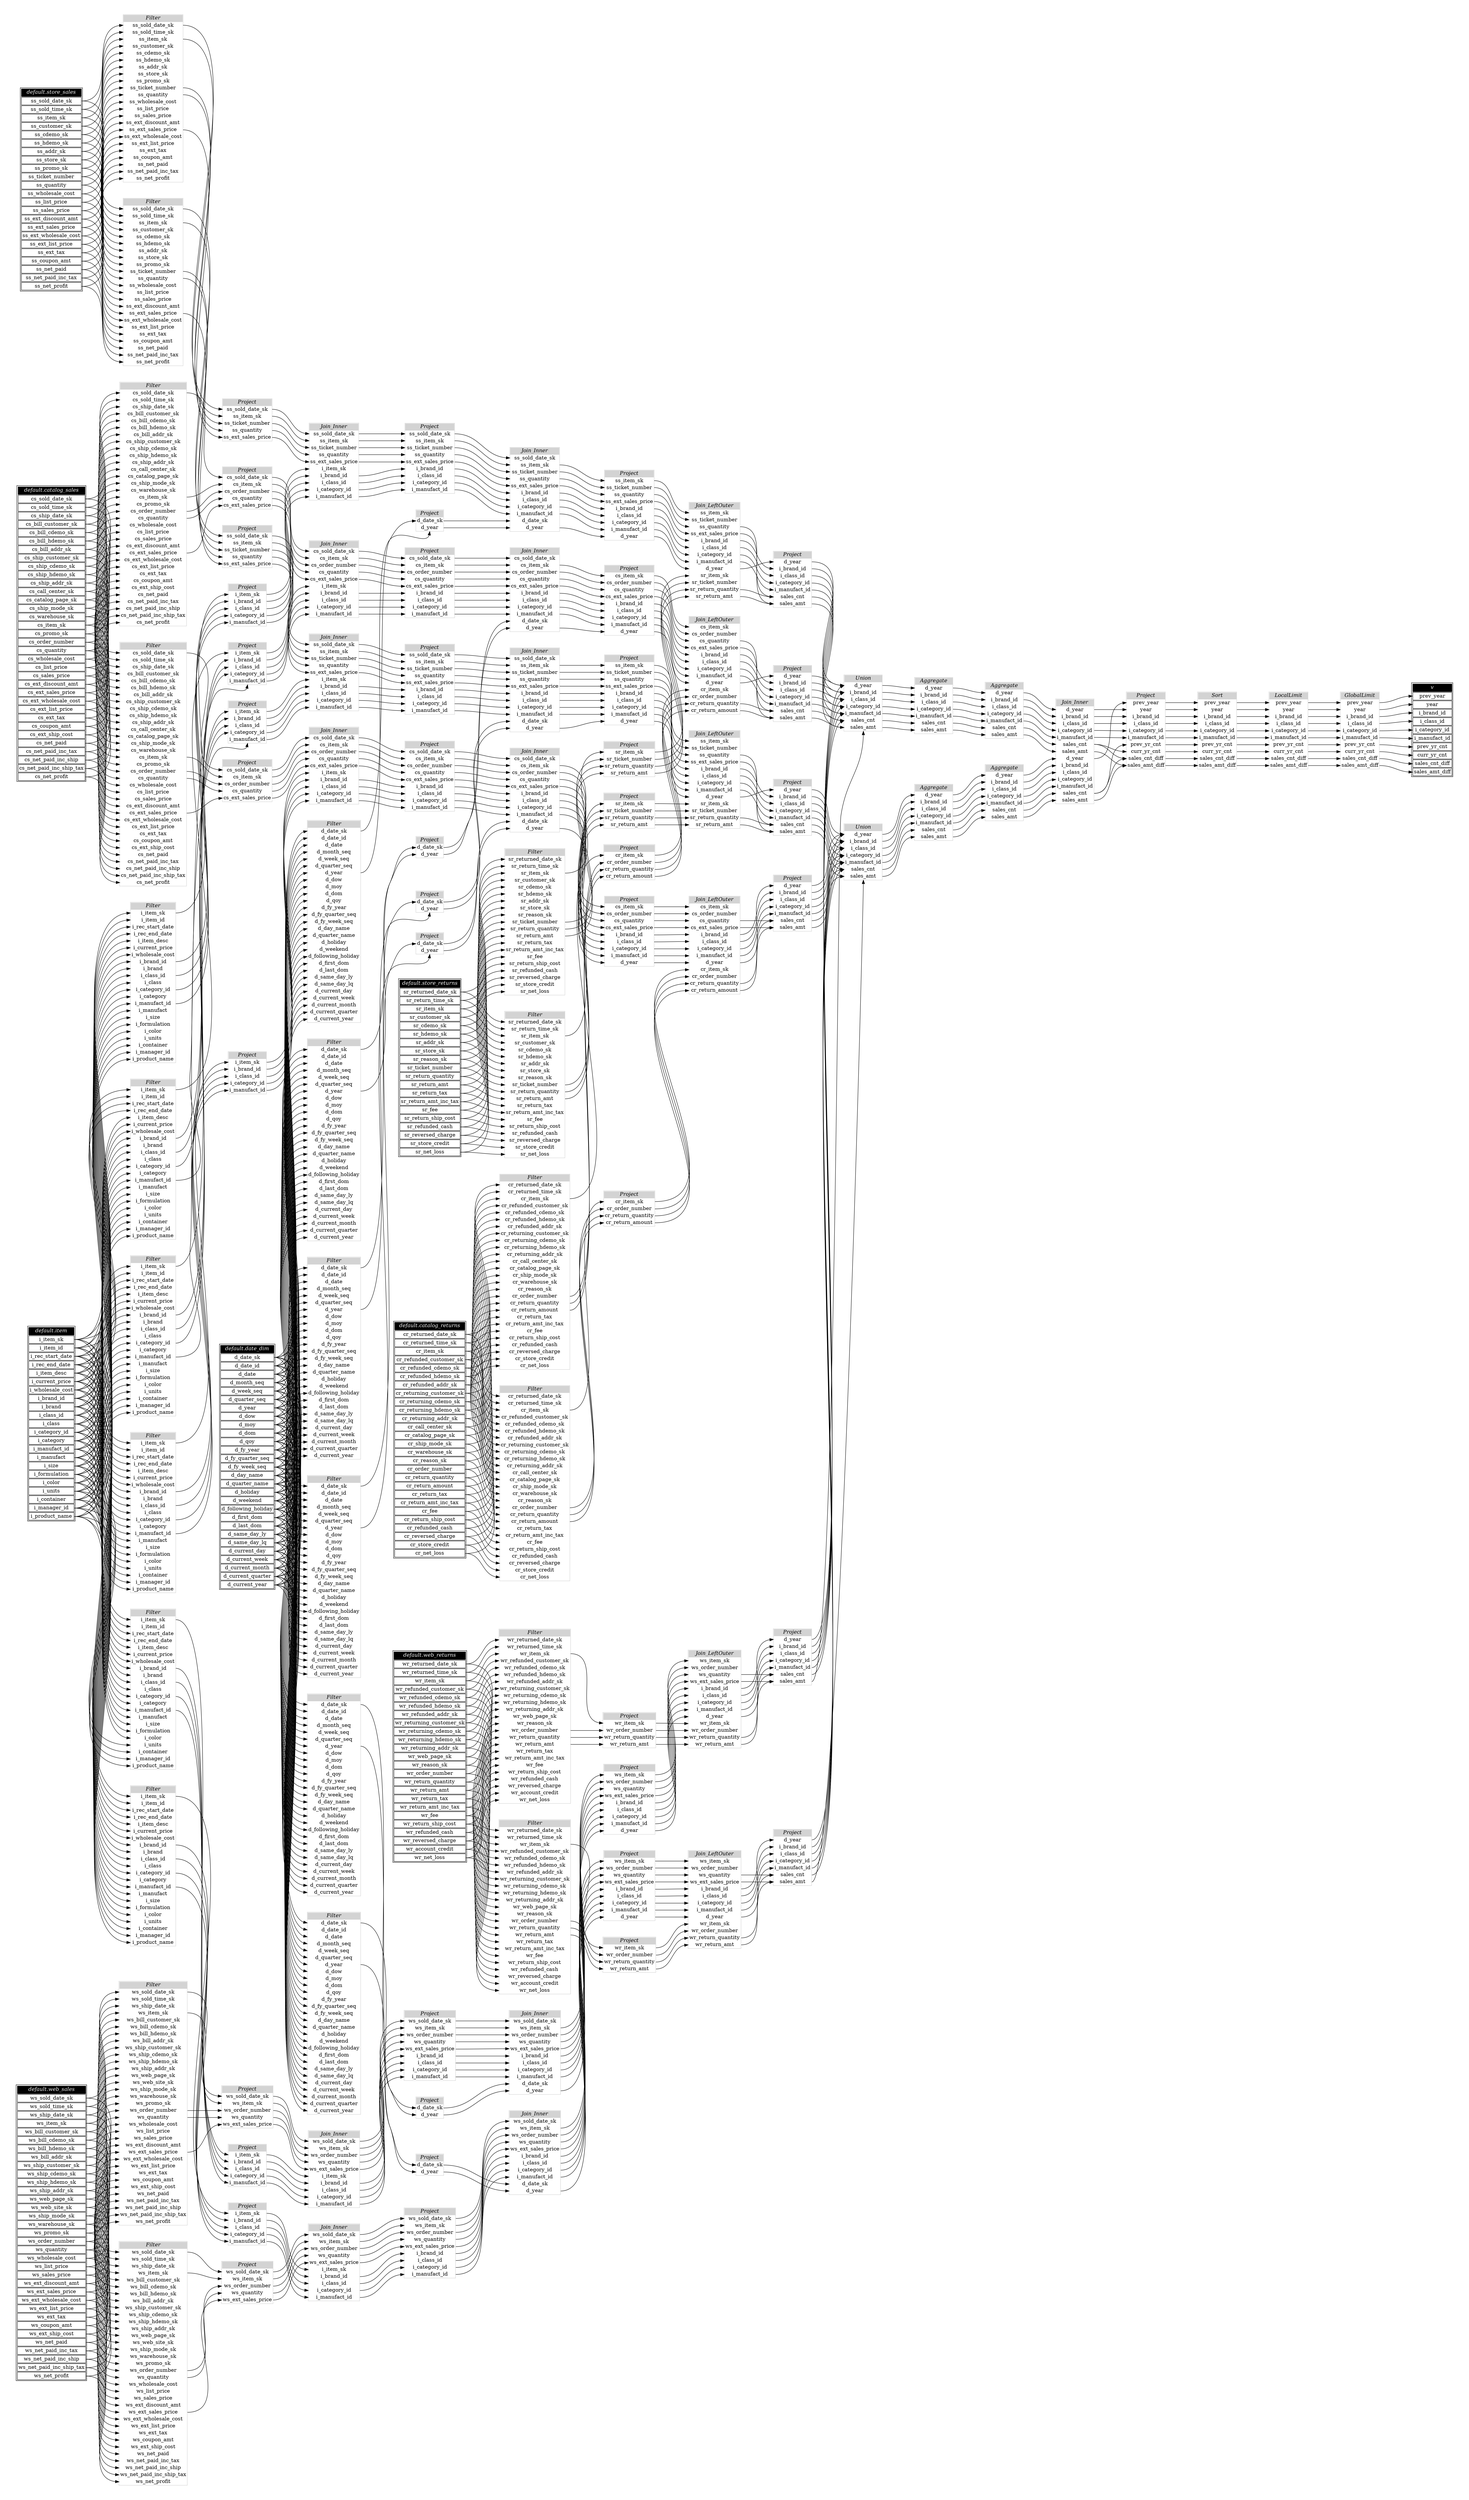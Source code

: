 // Automatically generated by TPCDSFlowTestSuite


digraph {
  graph [pad="0.5" nodesep="0.5" ranksep="1" fontname="Helvetica" rankdir=LR];
  node [shape=plaintext]

  
"Aggregate_00c5825" [label=<
<table color="lightgray" border="1" cellborder="0" cellspacing="0">
  <tr><td bgcolor="lightgray" port="nodeName"><i>Aggregate</i></td></tr>
  <tr><td port="0">d_year</td></tr>
<tr><td port="1">i_brand_id</td></tr>
<tr><td port="2">i_class_id</td></tr>
<tr><td port="3">i_category_id</td></tr>
<tr><td port="4">i_manufact_id</td></tr>
<tr><td port="5">sales_cnt</td></tr>
<tr><td port="6">sales_amt</td></tr>
</table>>];
     

"Aggregate_3776eeb" [label=<
<table color="lightgray" border="1" cellborder="0" cellspacing="0">
  <tr><td bgcolor="lightgray" port="nodeName"><i>Aggregate</i></td></tr>
  <tr><td port="0">d_year</td></tr>
<tr><td port="1">i_brand_id</td></tr>
<tr><td port="2">i_class_id</td></tr>
<tr><td port="3">i_category_id</td></tr>
<tr><td port="4">i_manufact_id</td></tr>
<tr><td port="5">sales_cnt</td></tr>
<tr><td port="6">sales_amt</td></tr>
</table>>];
     

"Aggregate_aef74f0" [label=<
<table color="lightgray" border="1" cellborder="0" cellspacing="0">
  <tr><td bgcolor="lightgray" port="nodeName"><i>Aggregate</i></td></tr>
  <tr><td port="0">d_year</td></tr>
<tr><td port="1">i_brand_id</td></tr>
<tr><td port="2">i_class_id</td></tr>
<tr><td port="3">i_category_id</td></tr>
<tr><td port="4">i_manufact_id</td></tr>
<tr><td port="5">sales_cnt</td></tr>
<tr><td port="6">sales_amt</td></tr>
</table>>];
     

"Aggregate_c6fb307" [label=<
<table color="lightgray" border="1" cellborder="0" cellspacing="0">
  <tr><td bgcolor="lightgray" port="nodeName"><i>Aggregate</i></td></tr>
  <tr><td port="0">d_year</td></tr>
<tr><td port="1">i_brand_id</td></tr>
<tr><td port="2">i_class_id</td></tr>
<tr><td port="3">i_category_id</td></tr>
<tr><td port="4">i_manufact_id</td></tr>
<tr><td port="5">sales_cnt</td></tr>
<tr><td port="6">sales_amt</td></tr>
</table>>];
     

"Filter_1ab04c1" [label=<
<table color="lightgray" border="1" cellborder="0" cellspacing="0">
  <tr><td bgcolor="lightgray" port="nodeName"><i>Filter</i></td></tr>
  <tr><td port="0">d_date_sk</td></tr>
<tr><td port="1">d_date_id</td></tr>
<tr><td port="2">d_date</td></tr>
<tr><td port="3">d_month_seq</td></tr>
<tr><td port="4">d_week_seq</td></tr>
<tr><td port="5">d_quarter_seq</td></tr>
<tr><td port="6">d_year</td></tr>
<tr><td port="7">d_dow</td></tr>
<tr><td port="8">d_moy</td></tr>
<tr><td port="9">d_dom</td></tr>
<tr><td port="10">d_qoy</td></tr>
<tr><td port="11">d_fy_year</td></tr>
<tr><td port="12">d_fy_quarter_seq</td></tr>
<tr><td port="13">d_fy_week_seq</td></tr>
<tr><td port="14">d_day_name</td></tr>
<tr><td port="15">d_quarter_name</td></tr>
<tr><td port="16">d_holiday</td></tr>
<tr><td port="17">d_weekend</td></tr>
<tr><td port="18">d_following_holiday</td></tr>
<tr><td port="19">d_first_dom</td></tr>
<tr><td port="20">d_last_dom</td></tr>
<tr><td port="21">d_same_day_ly</td></tr>
<tr><td port="22">d_same_day_lq</td></tr>
<tr><td port="23">d_current_day</td></tr>
<tr><td port="24">d_current_week</td></tr>
<tr><td port="25">d_current_month</td></tr>
<tr><td port="26">d_current_quarter</td></tr>
<tr><td port="27">d_current_year</td></tr>
</table>>];
     

"Filter_1de3ece" [label=<
<table color="lightgray" border="1" cellborder="0" cellspacing="0">
  <tr><td bgcolor="lightgray" port="nodeName"><i>Filter</i></td></tr>
  <tr><td port="0">d_date_sk</td></tr>
<tr><td port="1">d_date_id</td></tr>
<tr><td port="2">d_date</td></tr>
<tr><td port="3">d_month_seq</td></tr>
<tr><td port="4">d_week_seq</td></tr>
<tr><td port="5">d_quarter_seq</td></tr>
<tr><td port="6">d_year</td></tr>
<tr><td port="7">d_dow</td></tr>
<tr><td port="8">d_moy</td></tr>
<tr><td port="9">d_dom</td></tr>
<tr><td port="10">d_qoy</td></tr>
<tr><td port="11">d_fy_year</td></tr>
<tr><td port="12">d_fy_quarter_seq</td></tr>
<tr><td port="13">d_fy_week_seq</td></tr>
<tr><td port="14">d_day_name</td></tr>
<tr><td port="15">d_quarter_name</td></tr>
<tr><td port="16">d_holiday</td></tr>
<tr><td port="17">d_weekend</td></tr>
<tr><td port="18">d_following_holiday</td></tr>
<tr><td port="19">d_first_dom</td></tr>
<tr><td port="20">d_last_dom</td></tr>
<tr><td port="21">d_same_day_ly</td></tr>
<tr><td port="22">d_same_day_lq</td></tr>
<tr><td port="23">d_current_day</td></tr>
<tr><td port="24">d_current_week</td></tr>
<tr><td port="25">d_current_month</td></tr>
<tr><td port="26">d_current_quarter</td></tr>
<tr><td port="27">d_current_year</td></tr>
</table>>];
     

"Filter_2671424" [label=<
<table color="lightgray" border="1" cellborder="0" cellspacing="0">
  <tr><td bgcolor="lightgray" port="nodeName"><i>Filter</i></td></tr>
  <tr><td port="0">cr_returned_date_sk</td></tr>
<tr><td port="1">cr_returned_time_sk</td></tr>
<tr><td port="2">cr_item_sk</td></tr>
<tr><td port="3">cr_refunded_customer_sk</td></tr>
<tr><td port="4">cr_refunded_cdemo_sk</td></tr>
<tr><td port="5">cr_refunded_hdemo_sk</td></tr>
<tr><td port="6">cr_refunded_addr_sk</td></tr>
<tr><td port="7">cr_returning_customer_sk</td></tr>
<tr><td port="8">cr_returning_cdemo_sk</td></tr>
<tr><td port="9">cr_returning_hdemo_sk</td></tr>
<tr><td port="10">cr_returning_addr_sk</td></tr>
<tr><td port="11">cr_call_center_sk</td></tr>
<tr><td port="12">cr_catalog_page_sk</td></tr>
<tr><td port="13">cr_ship_mode_sk</td></tr>
<tr><td port="14">cr_warehouse_sk</td></tr>
<tr><td port="15">cr_reason_sk</td></tr>
<tr><td port="16">cr_order_number</td></tr>
<tr><td port="17">cr_return_quantity</td></tr>
<tr><td port="18">cr_return_amount</td></tr>
<tr><td port="19">cr_return_tax</td></tr>
<tr><td port="20">cr_return_amt_inc_tax</td></tr>
<tr><td port="21">cr_fee</td></tr>
<tr><td port="22">cr_return_ship_cost</td></tr>
<tr><td port="23">cr_refunded_cash</td></tr>
<tr><td port="24">cr_reversed_charge</td></tr>
<tr><td port="25">cr_store_credit</td></tr>
<tr><td port="26">cr_net_loss</td></tr>
</table>>];
     

"Filter_390c7b9" [label=<
<table color="lightgray" border="1" cellborder="0" cellspacing="0">
  <tr><td bgcolor="lightgray" port="nodeName"><i>Filter</i></td></tr>
  <tr><td port="0">i_item_sk</td></tr>
<tr><td port="1">i_item_id</td></tr>
<tr><td port="2">i_rec_start_date</td></tr>
<tr><td port="3">i_rec_end_date</td></tr>
<tr><td port="4">i_item_desc</td></tr>
<tr><td port="5">i_current_price</td></tr>
<tr><td port="6">i_wholesale_cost</td></tr>
<tr><td port="7">i_brand_id</td></tr>
<tr><td port="8">i_brand</td></tr>
<tr><td port="9">i_class_id</td></tr>
<tr><td port="10">i_class</td></tr>
<tr><td port="11">i_category_id</td></tr>
<tr><td port="12">i_category</td></tr>
<tr><td port="13">i_manufact_id</td></tr>
<tr><td port="14">i_manufact</td></tr>
<tr><td port="15">i_size</td></tr>
<tr><td port="16">i_formulation</td></tr>
<tr><td port="17">i_color</td></tr>
<tr><td port="18">i_units</td></tr>
<tr><td port="19">i_container</td></tr>
<tr><td port="20">i_manager_id</td></tr>
<tr><td port="21">i_product_name</td></tr>
</table>>];
     

"Filter_3cb6fea" [label=<
<table color="lightgray" border="1" cellborder="0" cellspacing="0">
  <tr><td bgcolor="lightgray" port="nodeName"><i>Filter</i></td></tr>
  <tr><td port="0">wr_returned_date_sk</td></tr>
<tr><td port="1">wr_returned_time_sk</td></tr>
<tr><td port="2">wr_item_sk</td></tr>
<tr><td port="3">wr_refunded_customer_sk</td></tr>
<tr><td port="4">wr_refunded_cdemo_sk</td></tr>
<tr><td port="5">wr_refunded_hdemo_sk</td></tr>
<tr><td port="6">wr_refunded_addr_sk</td></tr>
<tr><td port="7">wr_returning_customer_sk</td></tr>
<tr><td port="8">wr_returning_cdemo_sk</td></tr>
<tr><td port="9">wr_returning_hdemo_sk</td></tr>
<tr><td port="10">wr_returning_addr_sk</td></tr>
<tr><td port="11">wr_web_page_sk</td></tr>
<tr><td port="12">wr_reason_sk</td></tr>
<tr><td port="13">wr_order_number</td></tr>
<tr><td port="14">wr_return_quantity</td></tr>
<tr><td port="15">wr_return_amt</td></tr>
<tr><td port="16">wr_return_tax</td></tr>
<tr><td port="17">wr_return_amt_inc_tax</td></tr>
<tr><td port="18">wr_fee</td></tr>
<tr><td port="19">wr_return_ship_cost</td></tr>
<tr><td port="20">wr_refunded_cash</td></tr>
<tr><td port="21">wr_reversed_charge</td></tr>
<tr><td port="22">wr_account_credit</td></tr>
<tr><td port="23">wr_net_loss</td></tr>
</table>>];
     

"Filter_3e405dc" [label=<
<table color="lightgray" border="1" cellborder="0" cellspacing="0">
  <tr><td bgcolor="lightgray" port="nodeName"><i>Filter</i></td></tr>
  <tr><td port="0">sr_returned_date_sk</td></tr>
<tr><td port="1">sr_return_time_sk</td></tr>
<tr><td port="2">sr_item_sk</td></tr>
<tr><td port="3">sr_customer_sk</td></tr>
<tr><td port="4">sr_cdemo_sk</td></tr>
<tr><td port="5">sr_hdemo_sk</td></tr>
<tr><td port="6">sr_addr_sk</td></tr>
<tr><td port="7">sr_store_sk</td></tr>
<tr><td port="8">sr_reason_sk</td></tr>
<tr><td port="9">sr_ticket_number</td></tr>
<tr><td port="10">sr_return_quantity</td></tr>
<tr><td port="11">sr_return_amt</td></tr>
<tr><td port="12">sr_return_tax</td></tr>
<tr><td port="13">sr_return_amt_inc_tax</td></tr>
<tr><td port="14">sr_fee</td></tr>
<tr><td port="15">sr_return_ship_cost</td></tr>
<tr><td port="16">sr_refunded_cash</td></tr>
<tr><td port="17">sr_reversed_charge</td></tr>
<tr><td port="18">sr_store_credit</td></tr>
<tr><td port="19">sr_net_loss</td></tr>
</table>>];
     

"Filter_449e71b" [label=<
<table color="lightgray" border="1" cellborder="0" cellspacing="0">
  <tr><td bgcolor="lightgray" port="nodeName"><i>Filter</i></td></tr>
  <tr><td port="0">wr_returned_date_sk</td></tr>
<tr><td port="1">wr_returned_time_sk</td></tr>
<tr><td port="2">wr_item_sk</td></tr>
<tr><td port="3">wr_refunded_customer_sk</td></tr>
<tr><td port="4">wr_refunded_cdemo_sk</td></tr>
<tr><td port="5">wr_refunded_hdemo_sk</td></tr>
<tr><td port="6">wr_refunded_addr_sk</td></tr>
<tr><td port="7">wr_returning_customer_sk</td></tr>
<tr><td port="8">wr_returning_cdemo_sk</td></tr>
<tr><td port="9">wr_returning_hdemo_sk</td></tr>
<tr><td port="10">wr_returning_addr_sk</td></tr>
<tr><td port="11">wr_web_page_sk</td></tr>
<tr><td port="12">wr_reason_sk</td></tr>
<tr><td port="13">wr_order_number</td></tr>
<tr><td port="14">wr_return_quantity</td></tr>
<tr><td port="15">wr_return_amt</td></tr>
<tr><td port="16">wr_return_tax</td></tr>
<tr><td port="17">wr_return_amt_inc_tax</td></tr>
<tr><td port="18">wr_fee</td></tr>
<tr><td port="19">wr_return_ship_cost</td></tr>
<tr><td port="20">wr_refunded_cash</td></tr>
<tr><td port="21">wr_reversed_charge</td></tr>
<tr><td port="22">wr_account_credit</td></tr>
<tr><td port="23">wr_net_loss</td></tr>
</table>>];
     

"Filter_45090ba" [label=<
<table color="lightgray" border="1" cellborder="0" cellspacing="0">
  <tr><td bgcolor="lightgray" port="nodeName"><i>Filter</i></td></tr>
  <tr><td port="0">sr_returned_date_sk</td></tr>
<tr><td port="1">sr_return_time_sk</td></tr>
<tr><td port="2">sr_item_sk</td></tr>
<tr><td port="3">sr_customer_sk</td></tr>
<tr><td port="4">sr_cdemo_sk</td></tr>
<tr><td port="5">sr_hdemo_sk</td></tr>
<tr><td port="6">sr_addr_sk</td></tr>
<tr><td port="7">sr_store_sk</td></tr>
<tr><td port="8">sr_reason_sk</td></tr>
<tr><td port="9">sr_ticket_number</td></tr>
<tr><td port="10">sr_return_quantity</td></tr>
<tr><td port="11">sr_return_amt</td></tr>
<tr><td port="12">sr_return_tax</td></tr>
<tr><td port="13">sr_return_amt_inc_tax</td></tr>
<tr><td port="14">sr_fee</td></tr>
<tr><td port="15">sr_return_ship_cost</td></tr>
<tr><td port="16">sr_refunded_cash</td></tr>
<tr><td port="17">sr_reversed_charge</td></tr>
<tr><td port="18">sr_store_credit</td></tr>
<tr><td port="19">sr_net_loss</td></tr>
</table>>];
     

"Filter_45a4356" [label=<
<table color="lightgray" border="1" cellborder="0" cellspacing="0">
  <tr><td bgcolor="lightgray" port="nodeName"><i>Filter</i></td></tr>
  <tr><td port="0">i_item_sk</td></tr>
<tr><td port="1">i_item_id</td></tr>
<tr><td port="2">i_rec_start_date</td></tr>
<tr><td port="3">i_rec_end_date</td></tr>
<tr><td port="4">i_item_desc</td></tr>
<tr><td port="5">i_current_price</td></tr>
<tr><td port="6">i_wholesale_cost</td></tr>
<tr><td port="7">i_brand_id</td></tr>
<tr><td port="8">i_brand</td></tr>
<tr><td port="9">i_class_id</td></tr>
<tr><td port="10">i_class</td></tr>
<tr><td port="11">i_category_id</td></tr>
<tr><td port="12">i_category</td></tr>
<tr><td port="13">i_manufact_id</td></tr>
<tr><td port="14">i_manufact</td></tr>
<tr><td port="15">i_size</td></tr>
<tr><td port="16">i_formulation</td></tr>
<tr><td port="17">i_color</td></tr>
<tr><td port="18">i_units</td></tr>
<tr><td port="19">i_container</td></tr>
<tr><td port="20">i_manager_id</td></tr>
<tr><td port="21">i_product_name</td></tr>
</table>>];
     

"Filter_47b002d" [label=<
<table color="lightgray" border="1" cellborder="0" cellspacing="0">
  <tr><td bgcolor="lightgray" port="nodeName"><i>Filter</i></td></tr>
  <tr><td port="0">cr_returned_date_sk</td></tr>
<tr><td port="1">cr_returned_time_sk</td></tr>
<tr><td port="2">cr_item_sk</td></tr>
<tr><td port="3">cr_refunded_customer_sk</td></tr>
<tr><td port="4">cr_refunded_cdemo_sk</td></tr>
<tr><td port="5">cr_refunded_hdemo_sk</td></tr>
<tr><td port="6">cr_refunded_addr_sk</td></tr>
<tr><td port="7">cr_returning_customer_sk</td></tr>
<tr><td port="8">cr_returning_cdemo_sk</td></tr>
<tr><td port="9">cr_returning_hdemo_sk</td></tr>
<tr><td port="10">cr_returning_addr_sk</td></tr>
<tr><td port="11">cr_call_center_sk</td></tr>
<tr><td port="12">cr_catalog_page_sk</td></tr>
<tr><td port="13">cr_ship_mode_sk</td></tr>
<tr><td port="14">cr_warehouse_sk</td></tr>
<tr><td port="15">cr_reason_sk</td></tr>
<tr><td port="16">cr_order_number</td></tr>
<tr><td port="17">cr_return_quantity</td></tr>
<tr><td port="18">cr_return_amount</td></tr>
<tr><td port="19">cr_return_tax</td></tr>
<tr><td port="20">cr_return_amt_inc_tax</td></tr>
<tr><td port="21">cr_fee</td></tr>
<tr><td port="22">cr_return_ship_cost</td></tr>
<tr><td port="23">cr_refunded_cash</td></tr>
<tr><td port="24">cr_reversed_charge</td></tr>
<tr><td port="25">cr_store_credit</td></tr>
<tr><td port="26">cr_net_loss</td></tr>
</table>>];
     

"Filter_6132572" [label=<
<table color="lightgray" border="1" cellborder="0" cellspacing="0">
  <tr><td bgcolor="lightgray" port="nodeName"><i>Filter</i></td></tr>
  <tr><td port="0">d_date_sk</td></tr>
<tr><td port="1">d_date_id</td></tr>
<tr><td port="2">d_date</td></tr>
<tr><td port="3">d_month_seq</td></tr>
<tr><td port="4">d_week_seq</td></tr>
<tr><td port="5">d_quarter_seq</td></tr>
<tr><td port="6">d_year</td></tr>
<tr><td port="7">d_dow</td></tr>
<tr><td port="8">d_moy</td></tr>
<tr><td port="9">d_dom</td></tr>
<tr><td port="10">d_qoy</td></tr>
<tr><td port="11">d_fy_year</td></tr>
<tr><td port="12">d_fy_quarter_seq</td></tr>
<tr><td port="13">d_fy_week_seq</td></tr>
<tr><td port="14">d_day_name</td></tr>
<tr><td port="15">d_quarter_name</td></tr>
<tr><td port="16">d_holiday</td></tr>
<tr><td port="17">d_weekend</td></tr>
<tr><td port="18">d_following_holiday</td></tr>
<tr><td port="19">d_first_dom</td></tr>
<tr><td port="20">d_last_dom</td></tr>
<tr><td port="21">d_same_day_ly</td></tr>
<tr><td port="22">d_same_day_lq</td></tr>
<tr><td port="23">d_current_day</td></tr>
<tr><td port="24">d_current_week</td></tr>
<tr><td port="25">d_current_month</td></tr>
<tr><td port="26">d_current_quarter</td></tr>
<tr><td port="27">d_current_year</td></tr>
</table>>];
     

"Filter_61b9fa2" [label=<
<table color="lightgray" border="1" cellborder="0" cellspacing="0">
  <tr><td bgcolor="lightgray" port="nodeName"><i>Filter</i></td></tr>
  <tr><td port="0">i_item_sk</td></tr>
<tr><td port="1">i_item_id</td></tr>
<tr><td port="2">i_rec_start_date</td></tr>
<tr><td port="3">i_rec_end_date</td></tr>
<tr><td port="4">i_item_desc</td></tr>
<tr><td port="5">i_current_price</td></tr>
<tr><td port="6">i_wholesale_cost</td></tr>
<tr><td port="7">i_brand_id</td></tr>
<tr><td port="8">i_brand</td></tr>
<tr><td port="9">i_class_id</td></tr>
<tr><td port="10">i_class</td></tr>
<tr><td port="11">i_category_id</td></tr>
<tr><td port="12">i_category</td></tr>
<tr><td port="13">i_manufact_id</td></tr>
<tr><td port="14">i_manufact</td></tr>
<tr><td port="15">i_size</td></tr>
<tr><td port="16">i_formulation</td></tr>
<tr><td port="17">i_color</td></tr>
<tr><td port="18">i_units</td></tr>
<tr><td port="19">i_container</td></tr>
<tr><td port="20">i_manager_id</td></tr>
<tr><td port="21">i_product_name</td></tr>
</table>>];
     

"Filter_6dfe45c" [label=<
<table color="lightgray" border="1" cellborder="0" cellspacing="0">
  <tr><td bgcolor="lightgray" port="nodeName"><i>Filter</i></td></tr>
  <tr><td port="0">cs_sold_date_sk</td></tr>
<tr><td port="1">cs_sold_time_sk</td></tr>
<tr><td port="2">cs_ship_date_sk</td></tr>
<tr><td port="3">cs_bill_customer_sk</td></tr>
<tr><td port="4">cs_bill_cdemo_sk</td></tr>
<tr><td port="5">cs_bill_hdemo_sk</td></tr>
<tr><td port="6">cs_bill_addr_sk</td></tr>
<tr><td port="7">cs_ship_customer_sk</td></tr>
<tr><td port="8">cs_ship_cdemo_sk</td></tr>
<tr><td port="9">cs_ship_hdemo_sk</td></tr>
<tr><td port="10">cs_ship_addr_sk</td></tr>
<tr><td port="11">cs_call_center_sk</td></tr>
<tr><td port="12">cs_catalog_page_sk</td></tr>
<tr><td port="13">cs_ship_mode_sk</td></tr>
<tr><td port="14">cs_warehouse_sk</td></tr>
<tr><td port="15">cs_item_sk</td></tr>
<tr><td port="16">cs_promo_sk</td></tr>
<tr><td port="17">cs_order_number</td></tr>
<tr><td port="18">cs_quantity</td></tr>
<tr><td port="19">cs_wholesale_cost</td></tr>
<tr><td port="20">cs_list_price</td></tr>
<tr><td port="21">cs_sales_price</td></tr>
<tr><td port="22">cs_ext_discount_amt</td></tr>
<tr><td port="23">cs_ext_sales_price</td></tr>
<tr><td port="24">cs_ext_wholesale_cost</td></tr>
<tr><td port="25">cs_ext_list_price</td></tr>
<tr><td port="26">cs_ext_tax</td></tr>
<tr><td port="27">cs_coupon_amt</td></tr>
<tr><td port="28">cs_ext_ship_cost</td></tr>
<tr><td port="29">cs_net_paid</td></tr>
<tr><td port="30">cs_net_paid_inc_tax</td></tr>
<tr><td port="31">cs_net_paid_inc_ship</td></tr>
<tr><td port="32">cs_net_paid_inc_ship_tax</td></tr>
<tr><td port="33">cs_net_profit</td></tr>
</table>>];
     

"Filter_79cf6cc" [label=<
<table color="lightgray" border="1" cellborder="0" cellspacing="0">
  <tr><td bgcolor="lightgray" port="nodeName"><i>Filter</i></td></tr>
  <tr><td port="0">d_date_sk</td></tr>
<tr><td port="1">d_date_id</td></tr>
<tr><td port="2">d_date</td></tr>
<tr><td port="3">d_month_seq</td></tr>
<tr><td port="4">d_week_seq</td></tr>
<tr><td port="5">d_quarter_seq</td></tr>
<tr><td port="6">d_year</td></tr>
<tr><td port="7">d_dow</td></tr>
<tr><td port="8">d_moy</td></tr>
<tr><td port="9">d_dom</td></tr>
<tr><td port="10">d_qoy</td></tr>
<tr><td port="11">d_fy_year</td></tr>
<tr><td port="12">d_fy_quarter_seq</td></tr>
<tr><td port="13">d_fy_week_seq</td></tr>
<tr><td port="14">d_day_name</td></tr>
<tr><td port="15">d_quarter_name</td></tr>
<tr><td port="16">d_holiday</td></tr>
<tr><td port="17">d_weekend</td></tr>
<tr><td port="18">d_following_holiday</td></tr>
<tr><td port="19">d_first_dom</td></tr>
<tr><td port="20">d_last_dom</td></tr>
<tr><td port="21">d_same_day_ly</td></tr>
<tr><td port="22">d_same_day_lq</td></tr>
<tr><td port="23">d_current_day</td></tr>
<tr><td port="24">d_current_week</td></tr>
<tr><td port="25">d_current_month</td></tr>
<tr><td port="26">d_current_quarter</td></tr>
<tr><td port="27">d_current_year</td></tr>
</table>>];
     

"Filter_9227e76" [label=<
<table color="lightgray" border="1" cellborder="0" cellspacing="0">
  <tr><td bgcolor="lightgray" port="nodeName"><i>Filter</i></td></tr>
  <tr><td port="0">ss_sold_date_sk</td></tr>
<tr><td port="1">ss_sold_time_sk</td></tr>
<tr><td port="2">ss_item_sk</td></tr>
<tr><td port="3">ss_customer_sk</td></tr>
<tr><td port="4">ss_cdemo_sk</td></tr>
<tr><td port="5">ss_hdemo_sk</td></tr>
<tr><td port="6">ss_addr_sk</td></tr>
<tr><td port="7">ss_store_sk</td></tr>
<tr><td port="8">ss_promo_sk</td></tr>
<tr><td port="9">ss_ticket_number</td></tr>
<tr><td port="10">ss_quantity</td></tr>
<tr><td port="11">ss_wholesale_cost</td></tr>
<tr><td port="12">ss_list_price</td></tr>
<tr><td port="13">ss_sales_price</td></tr>
<tr><td port="14">ss_ext_discount_amt</td></tr>
<tr><td port="15">ss_ext_sales_price</td></tr>
<tr><td port="16">ss_ext_wholesale_cost</td></tr>
<tr><td port="17">ss_ext_list_price</td></tr>
<tr><td port="18">ss_ext_tax</td></tr>
<tr><td port="19">ss_coupon_amt</td></tr>
<tr><td port="20">ss_net_paid</td></tr>
<tr><td port="21">ss_net_paid_inc_tax</td></tr>
<tr><td port="22">ss_net_profit</td></tr>
</table>>];
     

"Filter_a4541a1" [label=<
<table color="lightgray" border="1" cellborder="0" cellspacing="0">
  <tr><td bgcolor="lightgray" port="nodeName"><i>Filter</i></td></tr>
  <tr><td port="0">d_date_sk</td></tr>
<tr><td port="1">d_date_id</td></tr>
<tr><td port="2">d_date</td></tr>
<tr><td port="3">d_month_seq</td></tr>
<tr><td port="4">d_week_seq</td></tr>
<tr><td port="5">d_quarter_seq</td></tr>
<tr><td port="6">d_year</td></tr>
<tr><td port="7">d_dow</td></tr>
<tr><td port="8">d_moy</td></tr>
<tr><td port="9">d_dom</td></tr>
<tr><td port="10">d_qoy</td></tr>
<tr><td port="11">d_fy_year</td></tr>
<tr><td port="12">d_fy_quarter_seq</td></tr>
<tr><td port="13">d_fy_week_seq</td></tr>
<tr><td port="14">d_day_name</td></tr>
<tr><td port="15">d_quarter_name</td></tr>
<tr><td port="16">d_holiday</td></tr>
<tr><td port="17">d_weekend</td></tr>
<tr><td port="18">d_following_holiday</td></tr>
<tr><td port="19">d_first_dom</td></tr>
<tr><td port="20">d_last_dom</td></tr>
<tr><td port="21">d_same_day_ly</td></tr>
<tr><td port="22">d_same_day_lq</td></tr>
<tr><td port="23">d_current_day</td></tr>
<tr><td port="24">d_current_week</td></tr>
<tr><td port="25">d_current_month</td></tr>
<tr><td port="26">d_current_quarter</td></tr>
<tr><td port="27">d_current_year</td></tr>
</table>>];
     

"Filter_b4a6022" [label=<
<table color="lightgray" border="1" cellborder="0" cellspacing="0">
  <tr><td bgcolor="lightgray" port="nodeName"><i>Filter</i></td></tr>
  <tr><td port="0">i_item_sk</td></tr>
<tr><td port="1">i_item_id</td></tr>
<tr><td port="2">i_rec_start_date</td></tr>
<tr><td port="3">i_rec_end_date</td></tr>
<tr><td port="4">i_item_desc</td></tr>
<tr><td port="5">i_current_price</td></tr>
<tr><td port="6">i_wholesale_cost</td></tr>
<tr><td port="7">i_brand_id</td></tr>
<tr><td port="8">i_brand</td></tr>
<tr><td port="9">i_class_id</td></tr>
<tr><td port="10">i_class</td></tr>
<tr><td port="11">i_category_id</td></tr>
<tr><td port="12">i_category</td></tr>
<tr><td port="13">i_manufact_id</td></tr>
<tr><td port="14">i_manufact</td></tr>
<tr><td port="15">i_size</td></tr>
<tr><td port="16">i_formulation</td></tr>
<tr><td port="17">i_color</td></tr>
<tr><td port="18">i_units</td></tr>
<tr><td port="19">i_container</td></tr>
<tr><td port="20">i_manager_id</td></tr>
<tr><td port="21">i_product_name</td></tr>
</table>>];
     

"Filter_d133f0a" [label=<
<table color="lightgray" border="1" cellborder="0" cellspacing="0">
  <tr><td bgcolor="lightgray" port="nodeName"><i>Filter</i></td></tr>
  <tr><td port="0">ws_sold_date_sk</td></tr>
<tr><td port="1">ws_sold_time_sk</td></tr>
<tr><td port="2">ws_ship_date_sk</td></tr>
<tr><td port="3">ws_item_sk</td></tr>
<tr><td port="4">ws_bill_customer_sk</td></tr>
<tr><td port="5">ws_bill_cdemo_sk</td></tr>
<tr><td port="6">ws_bill_hdemo_sk</td></tr>
<tr><td port="7">ws_bill_addr_sk</td></tr>
<tr><td port="8">ws_ship_customer_sk</td></tr>
<tr><td port="9">ws_ship_cdemo_sk</td></tr>
<tr><td port="10">ws_ship_hdemo_sk</td></tr>
<tr><td port="11">ws_ship_addr_sk</td></tr>
<tr><td port="12">ws_web_page_sk</td></tr>
<tr><td port="13">ws_web_site_sk</td></tr>
<tr><td port="14">ws_ship_mode_sk</td></tr>
<tr><td port="15">ws_warehouse_sk</td></tr>
<tr><td port="16">ws_promo_sk</td></tr>
<tr><td port="17">ws_order_number</td></tr>
<tr><td port="18">ws_quantity</td></tr>
<tr><td port="19">ws_wholesale_cost</td></tr>
<tr><td port="20">ws_list_price</td></tr>
<tr><td port="21">ws_sales_price</td></tr>
<tr><td port="22">ws_ext_discount_amt</td></tr>
<tr><td port="23">ws_ext_sales_price</td></tr>
<tr><td port="24">ws_ext_wholesale_cost</td></tr>
<tr><td port="25">ws_ext_list_price</td></tr>
<tr><td port="26">ws_ext_tax</td></tr>
<tr><td port="27">ws_coupon_amt</td></tr>
<tr><td port="28">ws_ext_ship_cost</td></tr>
<tr><td port="29">ws_net_paid</td></tr>
<tr><td port="30">ws_net_paid_inc_tax</td></tr>
<tr><td port="31">ws_net_paid_inc_ship</td></tr>
<tr><td port="32">ws_net_paid_inc_ship_tax</td></tr>
<tr><td port="33">ws_net_profit</td></tr>
</table>>];
     

"Filter_d2e9075" [label=<
<table color="lightgray" border="1" cellborder="0" cellspacing="0">
  <tr><td bgcolor="lightgray" port="nodeName"><i>Filter</i></td></tr>
  <tr><td port="0">i_item_sk</td></tr>
<tr><td port="1">i_item_id</td></tr>
<tr><td port="2">i_rec_start_date</td></tr>
<tr><td port="3">i_rec_end_date</td></tr>
<tr><td port="4">i_item_desc</td></tr>
<tr><td port="5">i_current_price</td></tr>
<tr><td port="6">i_wholesale_cost</td></tr>
<tr><td port="7">i_brand_id</td></tr>
<tr><td port="8">i_brand</td></tr>
<tr><td port="9">i_class_id</td></tr>
<tr><td port="10">i_class</td></tr>
<tr><td port="11">i_category_id</td></tr>
<tr><td port="12">i_category</td></tr>
<tr><td port="13">i_manufact_id</td></tr>
<tr><td port="14">i_manufact</td></tr>
<tr><td port="15">i_size</td></tr>
<tr><td port="16">i_formulation</td></tr>
<tr><td port="17">i_color</td></tr>
<tr><td port="18">i_units</td></tr>
<tr><td port="19">i_container</td></tr>
<tr><td port="20">i_manager_id</td></tr>
<tr><td port="21">i_product_name</td></tr>
</table>>];
     

"Filter_d83c7eb" [label=<
<table color="lightgray" border="1" cellborder="0" cellspacing="0">
  <tr><td bgcolor="lightgray" port="nodeName"><i>Filter</i></td></tr>
  <tr><td port="0">i_item_sk</td></tr>
<tr><td port="1">i_item_id</td></tr>
<tr><td port="2">i_rec_start_date</td></tr>
<tr><td port="3">i_rec_end_date</td></tr>
<tr><td port="4">i_item_desc</td></tr>
<tr><td port="5">i_current_price</td></tr>
<tr><td port="6">i_wholesale_cost</td></tr>
<tr><td port="7">i_brand_id</td></tr>
<tr><td port="8">i_brand</td></tr>
<tr><td port="9">i_class_id</td></tr>
<tr><td port="10">i_class</td></tr>
<tr><td port="11">i_category_id</td></tr>
<tr><td port="12">i_category</td></tr>
<tr><td port="13">i_manufact_id</td></tr>
<tr><td port="14">i_manufact</td></tr>
<tr><td port="15">i_size</td></tr>
<tr><td port="16">i_formulation</td></tr>
<tr><td port="17">i_color</td></tr>
<tr><td port="18">i_units</td></tr>
<tr><td port="19">i_container</td></tr>
<tr><td port="20">i_manager_id</td></tr>
<tr><td port="21">i_product_name</td></tr>
</table>>];
     

"Filter_dacff91" [label=<
<table color="lightgray" border="1" cellborder="0" cellspacing="0">
  <tr><td bgcolor="lightgray" port="nodeName"><i>Filter</i></td></tr>
  <tr><td port="0">ss_sold_date_sk</td></tr>
<tr><td port="1">ss_sold_time_sk</td></tr>
<tr><td port="2">ss_item_sk</td></tr>
<tr><td port="3">ss_customer_sk</td></tr>
<tr><td port="4">ss_cdemo_sk</td></tr>
<tr><td port="5">ss_hdemo_sk</td></tr>
<tr><td port="6">ss_addr_sk</td></tr>
<tr><td port="7">ss_store_sk</td></tr>
<tr><td port="8">ss_promo_sk</td></tr>
<tr><td port="9">ss_ticket_number</td></tr>
<tr><td port="10">ss_quantity</td></tr>
<tr><td port="11">ss_wholesale_cost</td></tr>
<tr><td port="12">ss_list_price</td></tr>
<tr><td port="13">ss_sales_price</td></tr>
<tr><td port="14">ss_ext_discount_amt</td></tr>
<tr><td port="15">ss_ext_sales_price</td></tr>
<tr><td port="16">ss_ext_wholesale_cost</td></tr>
<tr><td port="17">ss_ext_list_price</td></tr>
<tr><td port="18">ss_ext_tax</td></tr>
<tr><td port="19">ss_coupon_amt</td></tr>
<tr><td port="20">ss_net_paid</td></tr>
<tr><td port="21">ss_net_paid_inc_tax</td></tr>
<tr><td port="22">ss_net_profit</td></tr>
</table>>];
     

"Filter_df715a1" [label=<
<table color="lightgray" border="1" cellborder="0" cellspacing="0">
  <tr><td bgcolor="lightgray" port="nodeName"><i>Filter</i></td></tr>
  <tr><td port="0">d_date_sk</td></tr>
<tr><td port="1">d_date_id</td></tr>
<tr><td port="2">d_date</td></tr>
<tr><td port="3">d_month_seq</td></tr>
<tr><td port="4">d_week_seq</td></tr>
<tr><td port="5">d_quarter_seq</td></tr>
<tr><td port="6">d_year</td></tr>
<tr><td port="7">d_dow</td></tr>
<tr><td port="8">d_moy</td></tr>
<tr><td port="9">d_dom</td></tr>
<tr><td port="10">d_qoy</td></tr>
<tr><td port="11">d_fy_year</td></tr>
<tr><td port="12">d_fy_quarter_seq</td></tr>
<tr><td port="13">d_fy_week_seq</td></tr>
<tr><td port="14">d_day_name</td></tr>
<tr><td port="15">d_quarter_name</td></tr>
<tr><td port="16">d_holiday</td></tr>
<tr><td port="17">d_weekend</td></tr>
<tr><td port="18">d_following_holiday</td></tr>
<tr><td port="19">d_first_dom</td></tr>
<tr><td port="20">d_last_dom</td></tr>
<tr><td port="21">d_same_day_ly</td></tr>
<tr><td port="22">d_same_day_lq</td></tr>
<tr><td port="23">d_current_day</td></tr>
<tr><td port="24">d_current_week</td></tr>
<tr><td port="25">d_current_month</td></tr>
<tr><td port="26">d_current_quarter</td></tr>
<tr><td port="27">d_current_year</td></tr>
</table>>];
     

"Filter_eb08760" [label=<
<table color="lightgray" border="1" cellborder="0" cellspacing="0">
  <tr><td bgcolor="lightgray" port="nodeName"><i>Filter</i></td></tr>
  <tr><td port="0">ws_sold_date_sk</td></tr>
<tr><td port="1">ws_sold_time_sk</td></tr>
<tr><td port="2">ws_ship_date_sk</td></tr>
<tr><td port="3">ws_item_sk</td></tr>
<tr><td port="4">ws_bill_customer_sk</td></tr>
<tr><td port="5">ws_bill_cdemo_sk</td></tr>
<tr><td port="6">ws_bill_hdemo_sk</td></tr>
<tr><td port="7">ws_bill_addr_sk</td></tr>
<tr><td port="8">ws_ship_customer_sk</td></tr>
<tr><td port="9">ws_ship_cdemo_sk</td></tr>
<tr><td port="10">ws_ship_hdemo_sk</td></tr>
<tr><td port="11">ws_ship_addr_sk</td></tr>
<tr><td port="12">ws_web_page_sk</td></tr>
<tr><td port="13">ws_web_site_sk</td></tr>
<tr><td port="14">ws_ship_mode_sk</td></tr>
<tr><td port="15">ws_warehouse_sk</td></tr>
<tr><td port="16">ws_promo_sk</td></tr>
<tr><td port="17">ws_order_number</td></tr>
<tr><td port="18">ws_quantity</td></tr>
<tr><td port="19">ws_wholesale_cost</td></tr>
<tr><td port="20">ws_list_price</td></tr>
<tr><td port="21">ws_sales_price</td></tr>
<tr><td port="22">ws_ext_discount_amt</td></tr>
<tr><td port="23">ws_ext_sales_price</td></tr>
<tr><td port="24">ws_ext_wholesale_cost</td></tr>
<tr><td port="25">ws_ext_list_price</td></tr>
<tr><td port="26">ws_ext_tax</td></tr>
<tr><td port="27">ws_coupon_amt</td></tr>
<tr><td port="28">ws_ext_ship_cost</td></tr>
<tr><td port="29">ws_net_paid</td></tr>
<tr><td port="30">ws_net_paid_inc_tax</td></tr>
<tr><td port="31">ws_net_paid_inc_ship</td></tr>
<tr><td port="32">ws_net_paid_inc_ship_tax</td></tr>
<tr><td port="33">ws_net_profit</td></tr>
</table>>];
     

"Filter_fc0194a" [label=<
<table color="lightgray" border="1" cellborder="0" cellspacing="0">
  <tr><td bgcolor="lightgray" port="nodeName"><i>Filter</i></td></tr>
  <tr><td port="0">cs_sold_date_sk</td></tr>
<tr><td port="1">cs_sold_time_sk</td></tr>
<tr><td port="2">cs_ship_date_sk</td></tr>
<tr><td port="3">cs_bill_customer_sk</td></tr>
<tr><td port="4">cs_bill_cdemo_sk</td></tr>
<tr><td port="5">cs_bill_hdemo_sk</td></tr>
<tr><td port="6">cs_bill_addr_sk</td></tr>
<tr><td port="7">cs_ship_customer_sk</td></tr>
<tr><td port="8">cs_ship_cdemo_sk</td></tr>
<tr><td port="9">cs_ship_hdemo_sk</td></tr>
<tr><td port="10">cs_ship_addr_sk</td></tr>
<tr><td port="11">cs_call_center_sk</td></tr>
<tr><td port="12">cs_catalog_page_sk</td></tr>
<tr><td port="13">cs_ship_mode_sk</td></tr>
<tr><td port="14">cs_warehouse_sk</td></tr>
<tr><td port="15">cs_item_sk</td></tr>
<tr><td port="16">cs_promo_sk</td></tr>
<tr><td port="17">cs_order_number</td></tr>
<tr><td port="18">cs_quantity</td></tr>
<tr><td port="19">cs_wholesale_cost</td></tr>
<tr><td port="20">cs_list_price</td></tr>
<tr><td port="21">cs_sales_price</td></tr>
<tr><td port="22">cs_ext_discount_amt</td></tr>
<tr><td port="23">cs_ext_sales_price</td></tr>
<tr><td port="24">cs_ext_wholesale_cost</td></tr>
<tr><td port="25">cs_ext_list_price</td></tr>
<tr><td port="26">cs_ext_tax</td></tr>
<tr><td port="27">cs_coupon_amt</td></tr>
<tr><td port="28">cs_ext_ship_cost</td></tr>
<tr><td port="29">cs_net_paid</td></tr>
<tr><td port="30">cs_net_paid_inc_tax</td></tr>
<tr><td port="31">cs_net_paid_inc_ship</td></tr>
<tr><td port="32">cs_net_paid_inc_ship_tax</td></tr>
<tr><td port="33">cs_net_profit</td></tr>
</table>>];
     

"GlobalLimit_c4e0365" [label=<
<table color="lightgray" border="1" cellborder="0" cellspacing="0">
  <tr><td bgcolor="lightgray" port="nodeName"><i>GlobalLimit</i></td></tr>
  <tr><td port="0">prev_year</td></tr>
<tr><td port="1">year</td></tr>
<tr><td port="2">i_brand_id</td></tr>
<tr><td port="3">i_class_id</td></tr>
<tr><td port="4">i_category_id</td></tr>
<tr><td port="5">i_manufact_id</td></tr>
<tr><td port="6">prev_yr_cnt</td></tr>
<tr><td port="7">curr_yr_cnt</td></tr>
<tr><td port="8">sales_cnt_diff</td></tr>
<tr><td port="9">sales_amt_diff</td></tr>
</table>>];
     

"Join_Inner_1df4b0a" [label=<
<table color="lightgray" border="1" cellborder="0" cellspacing="0">
  <tr><td bgcolor="lightgray" port="nodeName"><i>Join_Inner</i></td></tr>
  <tr><td port="0">cs_sold_date_sk</td></tr>
<tr><td port="1">cs_item_sk</td></tr>
<tr><td port="2">cs_order_number</td></tr>
<tr><td port="3">cs_quantity</td></tr>
<tr><td port="4">cs_ext_sales_price</td></tr>
<tr><td port="5">i_brand_id</td></tr>
<tr><td port="6">i_class_id</td></tr>
<tr><td port="7">i_category_id</td></tr>
<tr><td port="8">i_manufact_id</td></tr>
<tr><td port="9">d_date_sk</td></tr>
<tr><td port="10">d_year</td></tr>
</table>>];
     

"Join_Inner_22c0db2" [label=<
<table color="lightgray" border="1" cellborder="0" cellspacing="0">
  <tr><td bgcolor="lightgray" port="nodeName"><i>Join_Inner</i></td></tr>
  <tr><td port="0">cs_sold_date_sk</td></tr>
<tr><td port="1">cs_item_sk</td></tr>
<tr><td port="2">cs_order_number</td></tr>
<tr><td port="3">cs_quantity</td></tr>
<tr><td port="4">cs_ext_sales_price</td></tr>
<tr><td port="5">i_item_sk</td></tr>
<tr><td port="6">i_brand_id</td></tr>
<tr><td port="7">i_class_id</td></tr>
<tr><td port="8">i_category_id</td></tr>
<tr><td port="9">i_manufact_id</td></tr>
</table>>];
     

"Join_Inner_490a42c" [label=<
<table color="lightgray" border="1" cellborder="0" cellspacing="0">
  <tr><td bgcolor="lightgray" port="nodeName"><i>Join_Inner</i></td></tr>
  <tr><td port="0">ws_sold_date_sk</td></tr>
<tr><td port="1">ws_item_sk</td></tr>
<tr><td port="2">ws_order_number</td></tr>
<tr><td port="3">ws_quantity</td></tr>
<tr><td port="4">ws_ext_sales_price</td></tr>
<tr><td port="5">i_item_sk</td></tr>
<tr><td port="6">i_brand_id</td></tr>
<tr><td port="7">i_class_id</td></tr>
<tr><td port="8">i_category_id</td></tr>
<tr><td port="9">i_manufact_id</td></tr>
</table>>];
     

"Join_Inner_50a418f" [label=<
<table color="lightgray" border="1" cellborder="0" cellspacing="0">
  <tr><td bgcolor="lightgray" port="nodeName"><i>Join_Inner</i></td></tr>
  <tr><td port="0">ss_sold_date_sk</td></tr>
<tr><td port="1">ss_item_sk</td></tr>
<tr><td port="2">ss_ticket_number</td></tr>
<tr><td port="3">ss_quantity</td></tr>
<tr><td port="4">ss_ext_sales_price</td></tr>
<tr><td port="5">i_item_sk</td></tr>
<tr><td port="6">i_brand_id</td></tr>
<tr><td port="7">i_class_id</td></tr>
<tr><td port="8">i_category_id</td></tr>
<tr><td port="9">i_manufact_id</td></tr>
</table>>];
     

"Join_Inner_633f87a" [label=<
<table color="lightgray" border="1" cellborder="0" cellspacing="0">
  <tr><td bgcolor="lightgray" port="nodeName"><i>Join_Inner</i></td></tr>
  <tr><td port="0">ss_sold_date_sk</td></tr>
<tr><td port="1">ss_item_sk</td></tr>
<tr><td port="2">ss_ticket_number</td></tr>
<tr><td port="3">ss_quantity</td></tr>
<tr><td port="4">ss_ext_sales_price</td></tr>
<tr><td port="5">i_brand_id</td></tr>
<tr><td port="6">i_class_id</td></tr>
<tr><td port="7">i_category_id</td></tr>
<tr><td port="8">i_manufact_id</td></tr>
<tr><td port="9">d_date_sk</td></tr>
<tr><td port="10">d_year</td></tr>
</table>>];
     

"Join_Inner_644075b" [label=<
<table color="lightgray" border="1" cellborder="0" cellspacing="0">
  <tr><td bgcolor="lightgray" port="nodeName"><i>Join_Inner</i></td></tr>
  <tr><td port="0">cs_sold_date_sk</td></tr>
<tr><td port="1">cs_item_sk</td></tr>
<tr><td port="2">cs_order_number</td></tr>
<tr><td port="3">cs_quantity</td></tr>
<tr><td port="4">cs_ext_sales_price</td></tr>
<tr><td port="5">i_item_sk</td></tr>
<tr><td port="6">i_brand_id</td></tr>
<tr><td port="7">i_class_id</td></tr>
<tr><td port="8">i_category_id</td></tr>
<tr><td port="9">i_manufact_id</td></tr>
</table>>];
     

"Join_Inner_7531c08" [label=<
<table color="lightgray" border="1" cellborder="0" cellspacing="0">
  <tr><td bgcolor="lightgray" port="nodeName"><i>Join_Inner</i></td></tr>
  <tr><td port="0">cs_sold_date_sk</td></tr>
<tr><td port="1">cs_item_sk</td></tr>
<tr><td port="2">cs_order_number</td></tr>
<tr><td port="3">cs_quantity</td></tr>
<tr><td port="4">cs_ext_sales_price</td></tr>
<tr><td port="5">i_brand_id</td></tr>
<tr><td port="6">i_class_id</td></tr>
<tr><td port="7">i_category_id</td></tr>
<tr><td port="8">i_manufact_id</td></tr>
<tr><td port="9">d_date_sk</td></tr>
<tr><td port="10">d_year</td></tr>
</table>>];
     

"Join_Inner_b71be04" [label=<
<table color="lightgray" border="1" cellborder="0" cellspacing="0">
  <tr><td bgcolor="lightgray" port="nodeName"><i>Join_Inner</i></td></tr>
  <tr><td port="0">ws_sold_date_sk</td></tr>
<tr><td port="1">ws_item_sk</td></tr>
<tr><td port="2">ws_order_number</td></tr>
<tr><td port="3">ws_quantity</td></tr>
<tr><td port="4">ws_ext_sales_price</td></tr>
<tr><td port="5">i_item_sk</td></tr>
<tr><td port="6">i_brand_id</td></tr>
<tr><td port="7">i_class_id</td></tr>
<tr><td port="8">i_category_id</td></tr>
<tr><td port="9">i_manufact_id</td></tr>
</table>>];
     

"Join_Inner_c428ddf" [label=<
<table color="lightgray" border="1" cellborder="0" cellspacing="0">
  <tr><td bgcolor="lightgray" port="nodeName"><i>Join_Inner</i></td></tr>
  <tr><td port="0">ws_sold_date_sk</td></tr>
<tr><td port="1">ws_item_sk</td></tr>
<tr><td port="2">ws_order_number</td></tr>
<tr><td port="3">ws_quantity</td></tr>
<tr><td port="4">ws_ext_sales_price</td></tr>
<tr><td port="5">i_brand_id</td></tr>
<tr><td port="6">i_class_id</td></tr>
<tr><td port="7">i_category_id</td></tr>
<tr><td port="8">i_manufact_id</td></tr>
<tr><td port="9">d_date_sk</td></tr>
<tr><td port="10">d_year</td></tr>
</table>>];
     

"Join_Inner_df4ce0e" [label=<
<table color="lightgray" border="1" cellborder="0" cellspacing="0">
  <tr><td bgcolor="lightgray" port="nodeName"><i>Join_Inner</i></td></tr>
  <tr><td port="0">ss_sold_date_sk</td></tr>
<tr><td port="1">ss_item_sk</td></tr>
<tr><td port="2">ss_ticket_number</td></tr>
<tr><td port="3">ss_quantity</td></tr>
<tr><td port="4">ss_ext_sales_price</td></tr>
<tr><td port="5">i_brand_id</td></tr>
<tr><td port="6">i_class_id</td></tr>
<tr><td port="7">i_category_id</td></tr>
<tr><td port="8">i_manufact_id</td></tr>
<tr><td port="9">d_date_sk</td></tr>
<tr><td port="10">d_year</td></tr>
</table>>];
     

"Join_Inner_e1c31f6" [label=<
<table color="lightgray" border="1" cellborder="0" cellspacing="0">
  <tr><td bgcolor="lightgray" port="nodeName"><i>Join_Inner</i></td></tr>
  <tr><td port="0">ss_sold_date_sk</td></tr>
<tr><td port="1">ss_item_sk</td></tr>
<tr><td port="2">ss_ticket_number</td></tr>
<tr><td port="3">ss_quantity</td></tr>
<tr><td port="4">ss_ext_sales_price</td></tr>
<tr><td port="5">i_item_sk</td></tr>
<tr><td port="6">i_brand_id</td></tr>
<tr><td port="7">i_class_id</td></tr>
<tr><td port="8">i_category_id</td></tr>
<tr><td port="9">i_manufact_id</td></tr>
</table>>];
     

"Join_Inner_e57f1f6" [label=<
<table color="lightgray" border="1" cellborder="0" cellspacing="0">
  <tr><td bgcolor="lightgray" port="nodeName"><i>Join_Inner</i></td></tr>
  <tr><td port="0">ws_sold_date_sk</td></tr>
<tr><td port="1">ws_item_sk</td></tr>
<tr><td port="2">ws_order_number</td></tr>
<tr><td port="3">ws_quantity</td></tr>
<tr><td port="4">ws_ext_sales_price</td></tr>
<tr><td port="5">i_brand_id</td></tr>
<tr><td port="6">i_class_id</td></tr>
<tr><td port="7">i_category_id</td></tr>
<tr><td port="8">i_manufact_id</td></tr>
<tr><td port="9">d_date_sk</td></tr>
<tr><td port="10">d_year</td></tr>
</table>>];
     

"Join_Inner_f1b1859" [label=<
<table color="lightgray" border="1" cellborder="0" cellspacing="0">
  <tr><td bgcolor="lightgray" port="nodeName"><i>Join_Inner</i></td></tr>
  <tr><td port="0">d_year</td></tr>
<tr><td port="1">i_brand_id</td></tr>
<tr><td port="2">i_class_id</td></tr>
<tr><td port="3">i_category_id</td></tr>
<tr><td port="4">i_manufact_id</td></tr>
<tr><td port="5">sales_cnt</td></tr>
<tr><td port="6">sales_amt</td></tr>
<tr><td port="7">d_year</td></tr>
<tr><td port="8">i_brand_id</td></tr>
<tr><td port="9">i_class_id</td></tr>
<tr><td port="10">i_category_id</td></tr>
<tr><td port="11">i_manufact_id</td></tr>
<tr><td port="12">sales_cnt</td></tr>
<tr><td port="13">sales_amt</td></tr>
</table>>];
     

"Join_LeftOuter_05eb34c" [label=<
<table color="lightgray" border="1" cellborder="0" cellspacing="0">
  <tr><td bgcolor="lightgray" port="nodeName"><i>Join_LeftOuter</i></td></tr>
  <tr><td port="0">ss_item_sk</td></tr>
<tr><td port="1">ss_ticket_number</td></tr>
<tr><td port="2">ss_quantity</td></tr>
<tr><td port="3">ss_ext_sales_price</td></tr>
<tr><td port="4">i_brand_id</td></tr>
<tr><td port="5">i_class_id</td></tr>
<tr><td port="6">i_category_id</td></tr>
<tr><td port="7">i_manufact_id</td></tr>
<tr><td port="8">d_year</td></tr>
<tr><td port="9">sr_item_sk</td></tr>
<tr><td port="10">sr_ticket_number</td></tr>
<tr><td port="11">sr_return_quantity</td></tr>
<tr><td port="12">sr_return_amt</td></tr>
</table>>];
     

"Join_LeftOuter_1193f34" [label=<
<table color="lightgray" border="1" cellborder="0" cellspacing="0">
  <tr><td bgcolor="lightgray" port="nodeName"><i>Join_LeftOuter</i></td></tr>
  <tr><td port="0">ws_item_sk</td></tr>
<tr><td port="1">ws_order_number</td></tr>
<tr><td port="2">ws_quantity</td></tr>
<tr><td port="3">ws_ext_sales_price</td></tr>
<tr><td port="4">i_brand_id</td></tr>
<tr><td port="5">i_class_id</td></tr>
<tr><td port="6">i_category_id</td></tr>
<tr><td port="7">i_manufact_id</td></tr>
<tr><td port="8">d_year</td></tr>
<tr><td port="9">wr_item_sk</td></tr>
<tr><td port="10">wr_order_number</td></tr>
<tr><td port="11">wr_return_quantity</td></tr>
<tr><td port="12">wr_return_amt</td></tr>
</table>>];
     

"Join_LeftOuter_7ad4185" [label=<
<table color="lightgray" border="1" cellborder="0" cellspacing="0">
  <tr><td bgcolor="lightgray" port="nodeName"><i>Join_LeftOuter</i></td></tr>
  <tr><td port="0">cs_item_sk</td></tr>
<tr><td port="1">cs_order_number</td></tr>
<tr><td port="2">cs_quantity</td></tr>
<tr><td port="3">cs_ext_sales_price</td></tr>
<tr><td port="4">i_brand_id</td></tr>
<tr><td port="5">i_class_id</td></tr>
<tr><td port="6">i_category_id</td></tr>
<tr><td port="7">i_manufact_id</td></tr>
<tr><td port="8">d_year</td></tr>
<tr><td port="9">cr_item_sk</td></tr>
<tr><td port="10">cr_order_number</td></tr>
<tr><td port="11">cr_return_quantity</td></tr>
<tr><td port="12">cr_return_amount</td></tr>
</table>>];
     

"Join_LeftOuter_8173577" [label=<
<table color="lightgray" border="1" cellborder="0" cellspacing="0">
  <tr><td bgcolor="lightgray" port="nodeName"><i>Join_LeftOuter</i></td></tr>
  <tr><td port="0">cs_item_sk</td></tr>
<tr><td port="1">cs_order_number</td></tr>
<tr><td port="2">cs_quantity</td></tr>
<tr><td port="3">cs_ext_sales_price</td></tr>
<tr><td port="4">i_brand_id</td></tr>
<tr><td port="5">i_class_id</td></tr>
<tr><td port="6">i_category_id</td></tr>
<tr><td port="7">i_manufact_id</td></tr>
<tr><td port="8">d_year</td></tr>
<tr><td port="9">cr_item_sk</td></tr>
<tr><td port="10">cr_order_number</td></tr>
<tr><td port="11">cr_return_quantity</td></tr>
<tr><td port="12">cr_return_amount</td></tr>
</table>>];
     

"Join_LeftOuter_8715312" [label=<
<table color="lightgray" border="1" cellborder="0" cellspacing="0">
  <tr><td bgcolor="lightgray" port="nodeName"><i>Join_LeftOuter</i></td></tr>
  <tr><td port="0">ws_item_sk</td></tr>
<tr><td port="1">ws_order_number</td></tr>
<tr><td port="2">ws_quantity</td></tr>
<tr><td port="3">ws_ext_sales_price</td></tr>
<tr><td port="4">i_brand_id</td></tr>
<tr><td port="5">i_class_id</td></tr>
<tr><td port="6">i_category_id</td></tr>
<tr><td port="7">i_manufact_id</td></tr>
<tr><td port="8">d_year</td></tr>
<tr><td port="9">wr_item_sk</td></tr>
<tr><td port="10">wr_order_number</td></tr>
<tr><td port="11">wr_return_quantity</td></tr>
<tr><td port="12">wr_return_amt</td></tr>
</table>>];
     

"Join_LeftOuter_b75ded5" [label=<
<table color="lightgray" border="1" cellborder="0" cellspacing="0">
  <tr><td bgcolor="lightgray" port="nodeName"><i>Join_LeftOuter</i></td></tr>
  <tr><td port="0">ss_item_sk</td></tr>
<tr><td port="1">ss_ticket_number</td></tr>
<tr><td port="2">ss_quantity</td></tr>
<tr><td port="3">ss_ext_sales_price</td></tr>
<tr><td port="4">i_brand_id</td></tr>
<tr><td port="5">i_class_id</td></tr>
<tr><td port="6">i_category_id</td></tr>
<tr><td port="7">i_manufact_id</td></tr>
<tr><td port="8">d_year</td></tr>
<tr><td port="9">sr_item_sk</td></tr>
<tr><td port="10">sr_ticket_number</td></tr>
<tr><td port="11">sr_return_quantity</td></tr>
<tr><td port="12">sr_return_amt</td></tr>
</table>>];
     

"LocalLimit_a7a7e59" [label=<
<table color="lightgray" border="1" cellborder="0" cellspacing="0">
  <tr><td bgcolor="lightgray" port="nodeName"><i>LocalLimit</i></td></tr>
  <tr><td port="0">prev_year</td></tr>
<tr><td port="1">year</td></tr>
<tr><td port="2">i_brand_id</td></tr>
<tr><td port="3">i_class_id</td></tr>
<tr><td port="4">i_category_id</td></tr>
<tr><td port="5">i_manufact_id</td></tr>
<tr><td port="6">prev_yr_cnt</td></tr>
<tr><td port="7">curr_yr_cnt</td></tr>
<tr><td port="8">sales_cnt_diff</td></tr>
<tr><td port="9">sales_amt_diff</td></tr>
</table>>];
     

"Project_01e5078" [label=<
<table color="lightgray" border="1" cellborder="0" cellspacing="0">
  <tr><td bgcolor="lightgray" port="nodeName"><i>Project</i></td></tr>
  <tr><td port="0">cr_item_sk</td></tr>
<tr><td port="1">cr_order_number</td></tr>
<tr><td port="2">cr_return_quantity</td></tr>
<tr><td port="3">cr_return_amount</td></tr>
</table>>];
     

"Project_0395858" [label=<
<table color="lightgray" border="1" cellborder="0" cellspacing="0">
  <tr><td bgcolor="lightgray" port="nodeName"><i>Project</i></td></tr>
  <tr><td port="0">wr_item_sk</td></tr>
<tr><td port="1">wr_order_number</td></tr>
<tr><td port="2">wr_return_quantity</td></tr>
<tr><td port="3">wr_return_amt</td></tr>
</table>>];
     

"Project_0a22602" [label=<
<table color="lightgray" border="1" cellborder="0" cellspacing="0">
  <tr><td bgcolor="lightgray" port="nodeName"><i>Project</i></td></tr>
  <tr><td port="0">ss_sold_date_sk</td></tr>
<tr><td port="1">ss_item_sk</td></tr>
<tr><td port="2">ss_ticket_number</td></tr>
<tr><td port="3">ss_quantity</td></tr>
<tr><td port="4">ss_ext_sales_price</td></tr>
</table>>];
     

"Project_134dc16" [label=<
<table color="lightgray" border="1" cellborder="0" cellspacing="0">
  <tr><td bgcolor="lightgray" port="nodeName"><i>Project</i></td></tr>
  <tr><td port="0">ss_sold_date_sk</td></tr>
<tr><td port="1">ss_item_sk</td></tr>
<tr><td port="2">ss_ticket_number</td></tr>
<tr><td port="3">ss_quantity</td></tr>
<tr><td port="4">ss_ext_sales_price</td></tr>
</table>>];
     

"Project_1859d6c" [label=<
<table color="lightgray" border="1" cellborder="0" cellspacing="0">
  <tr><td bgcolor="lightgray" port="nodeName"><i>Project</i></td></tr>
  <tr><td port="0">ws_item_sk</td></tr>
<tr><td port="1">ws_order_number</td></tr>
<tr><td port="2">ws_quantity</td></tr>
<tr><td port="3">ws_ext_sales_price</td></tr>
<tr><td port="4">i_brand_id</td></tr>
<tr><td port="5">i_class_id</td></tr>
<tr><td port="6">i_category_id</td></tr>
<tr><td port="7">i_manufact_id</td></tr>
<tr><td port="8">d_year</td></tr>
</table>>];
     

"Project_19c1f8b" [label=<
<table color="lightgray" border="1" cellborder="0" cellspacing="0">
  <tr><td bgcolor="lightgray" port="nodeName"><i>Project</i></td></tr>
  <tr><td port="0">i_item_sk</td></tr>
<tr><td port="1">i_brand_id</td></tr>
<tr><td port="2">i_class_id</td></tr>
<tr><td port="3">i_category_id</td></tr>
<tr><td port="4">i_manufact_id</td></tr>
</table>>];
     

"Project_30ba0b9" [label=<
<table color="lightgray" border="1" cellborder="0" cellspacing="0">
  <tr><td bgcolor="lightgray" port="nodeName"><i>Project</i></td></tr>
  <tr><td port="0">cs_item_sk</td></tr>
<tr><td port="1">cs_order_number</td></tr>
<tr><td port="2">cs_quantity</td></tr>
<tr><td port="3">cs_ext_sales_price</td></tr>
<tr><td port="4">i_brand_id</td></tr>
<tr><td port="5">i_class_id</td></tr>
<tr><td port="6">i_category_id</td></tr>
<tr><td port="7">i_manufact_id</td></tr>
<tr><td port="8">d_year</td></tr>
</table>>];
     

"Project_3548b94" [label=<
<table color="lightgray" border="1" cellborder="0" cellspacing="0">
  <tr><td bgcolor="lightgray" port="nodeName"><i>Project</i></td></tr>
  <tr><td port="0">d_year</td></tr>
<tr><td port="1">i_brand_id</td></tr>
<tr><td port="2">i_class_id</td></tr>
<tr><td port="3">i_category_id</td></tr>
<tr><td port="4">i_manufact_id</td></tr>
<tr><td port="5">sales_cnt</td></tr>
<tr><td port="6">sales_amt</td></tr>
</table>>];
     

"Project_3d3617d" [label=<
<table color="lightgray" border="1" cellborder="0" cellspacing="0">
  <tr><td bgcolor="lightgray" port="nodeName"><i>Project</i></td></tr>
  <tr><td port="0">i_item_sk</td></tr>
<tr><td port="1">i_brand_id</td></tr>
<tr><td port="2">i_class_id</td></tr>
<tr><td port="3">i_category_id</td></tr>
<tr><td port="4">i_manufact_id</td></tr>
</table>>];
     

"Project_3e1c125" [label=<
<table color="lightgray" border="1" cellborder="0" cellspacing="0">
  <tr><td bgcolor="lightgray" port="nodeName"><i>Project</i></td></tr>
  <tr><td port="0">ws_item_sk</td></tr>
<tr><td port="1">ws_order_number</td></tr>
<tr><td port="2">ws_quantity</td></tr>
<tr><td port="3">ws_ext_sales_price</td></tr>
<tr><td port="4">i_brand_id</td></tr>
<tr><td port="5">i_class_id</td></tr>
<tr><td port="6">i_category_id</td></tr>
<tr><td port="7">i_manufact_id</td></tr>
<tr><td port="8">d_year</td></tr>
</table>>];
     

"Project_4c92de1" [label=<
<table color="lightgray" border="1" cellborder="0" cellspacing="0">
  <tr><td bgcolor="lightgray" port="nodeName"><i>Project</i></td></tr>
  <tr><td port="0">sr_item_sk</td></tr>
<tr><td port="1">sr_ticket_number</td></tr>
<tr><td port="2">sr_return_quantity</td></tr>
<tr><td port="3">sr_return_amt</td></tr>
</table>>];
     

"Project_4e1d2a2" [label=<
<table color="lightgray" border="1" cellborder="0" cellspacing="0">
  <tr><td bgcolor="lightgray" port="nodeName"><i>Project</i></td></tr>
  <tr><td port="0">d_year</td></tr>
<tr><td port="1">i_brand_id</td></tr>
<tr><td port="2">i_class_id</td></tr>
<tr><td port="3">i_category_id</td></tr>
<tr><td port="4">i_manufact_id</td></tr>
<tr><td port="5">sales_cnt</td></tr>
<tr><td port="6">sales_amt</td></tr>
</table>>];
     

"Project_4e519d4" [label=<
<table color="lightgray" border="1" cellborder="0" cellspacing="0">
  <tr><td bgcolor="lightgray" port="nodeName"><i>Project</i></td></tr>
  <tr><td port="0">wr_item_sk</td></tr>
<tr><td port="1">wr_order_number</td></tr>
<tr><td port="2">wr_return_quantity</td></tr>
<tr><td port="3">wr_return_amt</td></tr>
</table>>];
     

"Project_4ff8e2c" [label=<
<table color="lightgray" border="1" cellborder="0" cellspacing="0">
  <tr><td bgcolor="lightgray" port="nodeName"><i>Project</i></td></tr>
  <tr><td port="0">ss_sold_date_sk</td></tr>
<tr><td port="1">ss_item_sk</td></tr>
<tr><td port="2">ss_ticket_number</td></tr>
<tr><td port="3">ss_quantity</td></tr>
<tr><td port="4">ss_ext_sales_price</td></tr>
<tr><td port="5">i_brand_id</td></tr>
<tr><td port="6">i_class_id</td></tr>
<tr><td port="7">i_category_id</td></tr>
<tr><td port="8">i_manufact_id</td></tr>
</table>>];
     

"Project_5594623" [label=<
<table color="lightgray" border="1" cellborder="0" cellspacing="0">
  <tr><td bgcolor="lightgray" port="nodeName"><i>Project</i></td></tr>
  <tr><td port="0">cr_item_sk</td></tr>
<tr><td port="1">cr_order_number</td></tr>
<tr><td port="2">cr_return_quantity</td></tr>
<tr><td port="3">cr_return_amount</td></tr>
</table>>];
     

"Project_576fe8a" [label=<
<table color="lightgray" border="1" cellborder="0" cellspacing="0">
  <tr><td bgcolor="lightgray" port="nodeName"><i>Project</i></td></tr>
  <tr><td port="0">i_item_sk</td></tr>
<tr><td port="1">i_brand_id</td></tr>
<tr><td port="2">i_class_id</td></tr>
<tr><td port="3">i_category_id</td></tr>
<tr><td port="4">i_manufact_id</td></tr>
</table>>];
     

"Project_58197cc" [label=<
<table color="lightgray" border="1" cellborder="0" cellspacing="0">
  <tr><td bgcolor="lightgray" port="nodeName"><i>Project</i></td></tr>
  <tr><td port="0">cs_sold_date_sk</td></tr>
<tr><td port="1">cs_item_sk</td></tr>
<tr><td port="2">cs_order_number</td></tr>
<tr><td port="3">cs_quantity</td></tr>
<tr><td port="4">cs_ext_sales_price</td></tr>
</table>>];
     

"Project_610d4e4" [label=<
<table color="lightgray" border="1" cellborder="0" cellspacing="0">
  <tr><td bgcolor="lightgray" port="nodeName"><i>Project</i></td></tr>
  <tr><td port="0">d_year</td></tr>
<tr><td port="1">i_brand_id</td></tr>
<tr><td port="2">i_class_id</td></tr>
<tr><td port="3">i_category_id</td></tr>
<tr><td port="4">i_manufact_id</td></tr>
<tr><td port="5">sales_cnt</td></tr>
<tr><td port="6">sales_amt</td></tr>
</table>>];
     

"Project_7a87296" [label=<
<table color="lightgray" border="1" cellborder="0" cellspacing="0">
  <tr><td bgcolor="lightgray" port="nodeName"><i>Project</i></td></tr>
  <tr><td port="0">ws_sold_date_sk</td></tr>
<tr><td port="1">ws_item_sk</td></tr>
<tr><td port="2">ws_order_number</td></tr>
<tr><td port="3">ws_quantity</td></tr>
<tr><td port="4">ws_ext_sales_price</td></tr>
<tr><td port="5">i_brand_id</td></tr>
<tr><td port="6">i_class_id</td></tr>
<tr><td port="7">i_category_id</td></tr>
<tr><td port="8">i_manufact_id</td></tr>
</table>>];
     

"Project_8269906" [label=<
<table color="lightgray" border="1" cellborder="0" cellspacing="0">
  <tr><td bgcolor="lightgray" port="nodeName"><i>Project</i></td></tr>
  <tr><td port="0">d_date_sk</td></tr>
<tr><td port="1">d_year</td></tr>
</table>>];
     

"Project_8628eea" [label=<
<table color="lightgray" border="1" cellborder="0" cellspacing="0">
  <tr><td bgcolor="lightgray" port="nodeName"><i>Project</i></td></tr>
  <tr><td port="0">d_date_sk</td></tr>
<tr><td port="1">d_year</td></tr>
</table>>];
     

"Project_970ce55" [label=<
<table color="lightgray" border="1" cellborder="0" cellspacing="0">
  <tr><td bgcolor="lightgray" port="nodeName"><i>Project</i></td></tr>
  <tr><td port="0">d_date_sk</td></tr>
<tr><td port="1">d_year</td></tr>
</table>>];
     

"Project_9c0ee55" [label=<
<table color="lightgray" border="1" cellborder="0" cellspacing="0">
  <tr><td bgcolor="lightgray" port="nodeName"><i>Project</i></td></tr>
  <tr><td port="0">ss_sold_date_sk</td></tr>
<tr><td port="1">ss_item_sk</td></tr>
<tr><td port="2">ss_ticket_number</td></tr>
<tr><td port="3">ss_quantity</td></tr>
<tr><td port="4">ss_ext_sales_price</td></tr>
<tr><td port="5">i_brand_id</td></tr>
<tr><td port="6">i_class_id</td></tr>
<tr><td port="7">i_category_id</td></tr>
<tr><td port="8">i_manufact_id</td></tr>
</table>>];
     

"Project_a59356c" [label=<
<table color="lightgray" border="1" cellborder="0" cellspacing="0">
  <tr><td bgcolor="lightgray" port="nodeName"><i>Project</i></td></tr>
  <tr><td port="0">ss_item_sk</td></tr>
<tr><td port="1">ss_ticket_number</td></tr>
<tr><td port="2">ss_quantity</td></tr>
<tr><td port="3">ss_ext_sales_price</td></tr>
<tr><td port="4">i_brand_id</td></tr>
<tr><td port="5">i_class_id</td></tr>
<tr><td port="6">i_category_id</td></tr>
<tr><td port="7">i_manufact_id</td></tr>
<tr><td port="8">d_year</td></tr>
</table>>];
     

"Project_a6e2ffc" [label=<
<table color="lightgray" border="1" cellborder="0" cellspacing="0">
  <tr><td bgcolor="lightgray" port="nodeName"><i>Project</i></td></tr>
  <tr><td port="0">d_date_sk</td></tr>
<tr><td port="1">d_year</td></tr>
</table>>];
     

"Project_a79dc94" [label=<
<table color="lightgray" border="1" cellborder="0" cellspacing="0">
  <tr><td bgcolor="lightgray" port="nodeName"><i>Project</i></td></tr>
  <tr><td port="0">cs_sold_date_sk</td></tr>
<tr><td port="1">cs_item_sk</td></tr>
<tr><td port="2">cs_order_number</td></tr>
<tr><td port="3">cs_quantity</td></tr>
<tr><td port="4">cs_ext_sales_price</td></tr>
<tr><td port="5">i_brand_id</td></tr>
<tr><td port="6">i_class_id</td></tr>
<tr><td port="7">i_category_id</td></tr>
<tr><td port="8">i_manufact_id</td></tr>
</table>>];
     

"Project_ab084f5" [label=<
<table color="lightgray" border="1" cellborder="0" cellspacing="0">
  <tr><td bgcolor="lightgray" port="nodeName"><i>Project</i></td></tr>
  <tr><td port="0">sr_item_sk</td></tr>
<tr><td port="1">sr_ticket_number</td></tr>
<tr><td port="2">sr_return_quantity</td></tr>
<tr><td port="3">sr_return_amt</td></tr>
</table>>];
     

"Project_b025687" [label=<
<table color="lightgray" border="1" cellborder="0" cellspacing="0">
  <tr><td bgcolor="lightgray" port="nodeName"><i>Project</i></td></tr>
  <tr><td port="0">i_item_sk</td></tr>
<tr><td port="1">i_brand_id</td></tr>
<tr><td port="2">i_class_id</td></tr>
<tr><td port="3">i_category_id</td></tr>
<tr><td port="4">i_manufact_id</td></tr>
</table>>];
     

"Project_b30c263" [label=<
<table color="lightgray" border="1" cellborder="0" cellspacing="0">
  <tr><td bgcolor="lightgray" port="nodeName"><i>Project</i></td></tr>
  <tr><td port="0">i_item_sk</td></tr>
<tr><td port="1">i_brand_id</td></tr>
<tr><td port="2">i_class_id</td></tr>
<tr><td port="3">i_category_id</td></tr>
<tr><td port="4">i_manufact_id</td></tr>
</table>>];
     

"Project_b5a5ffd" [label=<
<table color="lightgray" border="1" cellborder="0" cellspacing="0">
  <tr><td bgcolor="lightgray" port="nodeName"><i>Project</i></td></tr>
  <tr><td port="0">cs_sold_date_sk</td></tr>
<tr><td port="1">cs_item_sk</td></tr>
<tr><td port="2">cs_order_number</td></tr>
<tr><td port="3">cs_quantity</td></tr>
<tr><td port="4">cs_ext_sales_price</td></tr>
<tr><td port="5">i_brand_id</td></tr>
<tr><td port="6">i_class_id</td></tr>
<tr><td port="7">i_category_id</td></tr>
<tr><td port="8">i_manufact_id</td></tr>
</table>>];
     

"Project_b60055c" [label=<
<table color="lightgray" border="1" cellborder="0" cellspacing="0">
  <tr><td bgcolor="lightgray" port="nodeName"><i>Project</i></td></tr>
  <tr><td port="0">prev_year</td></tr>
<tr><td port="1">year</td></tr>
<tr><td port="2">i_brand_id</td></tr>
<tr><td port="3">i_class_id</td></tr>
<tr><td port="4">i_category_id</td></tr>
<tr><td port="5">i_manufact_id</td></tr>
<tr><td port="6">prev_yr_cnt</td></tr>
<tr><td port="7">curr_yr_cnt</td></tr>
<tr><td port="8">sales_cnt_diff</td></tr>
<tr><td port="9">sales_amt_diff</td></tr>
</table>>];
     

"Project_bf3a140" [label=<
<table color="lightgray" border="1" cellborder="0" cellspacing="0">
  <tr><td bgcolor="lightgray" port="nodeName"><i>Project</i></td></tr>
  <tr><td port="0">d_date_sk</td></tr>
<tr><td port="1">d_year</td></tr>
</table>>];
     

"Project_c3baf89" [label=<
<table color="lightgray" border="1" cellborder="0" cellspacing="0">
  <tr><td bgcolor="lightgray" port="nodeName"><i>Project</i></td></tr>
  <tr><td port="0">d_date_sk</td></tr>
<tr><td port="1">d_year</td></tr>
</table>>];
     

"Project_c4c9704" [label=<
<table color="lightgray" border="1" cellborder="0" cellspacing="0">
  <tr><td bgcolor="lightgray" port="nodeName"><i>Project</i></td></tr>
  <tr><td port="0">d_year</td></tr>
<tr><td port="1">i_brand_id</td></tr>
<tr><td port="2">i_class_id</td></tr>
<tr><td port="3">i_category_id</td></tr>
<tr><td port="4">i_manufact_id</td></tr>
<tr><td port="5">sales_cnt</td></tr>
<tr><td port="6">sales_amt</td></tr>
</table>>];
     

"Project_cb3c588" [label=<
<table color="lightgray" border="1" cellborder="0" cellspacing="0">
  <tr><td bgcolor="lightgray" port="nodeName"><i>Project</i></td></tr>
  <tr><td port="0">ws_sold_date_sk</td></tr>
<tr><td port="1">ws_item_sk</td></tr>
<tr><td port="2">ws_order_number</td></tr>
<tr><td port="3">ws_quantity</td></tr>
<tr><td port="4">ws_ext_sales_price</td></tr>
</table>>];
     

"Project_d25934c" [label=<
<table color="lightgray" border="1" cellborder="0" cellspacing="0">
  <tr><td bgcolor="lightgray" port="nodeName"><i>Project</i></td></tr>
  <tr><td port="0">ws_sold_date_sk</td></tr>
<tr><td port="1">ws_item_sk</td></tr>
<tr><td port="2">ws_order_number</td></tr>
<tr><td port="3">ws_quantity</td></tr>
<tr><td port="4">ws_ext_sales_price</td></tr>
</table>>];
     

"Project_d368a34" [label=<
<table color="lightgray" border="1" cellborder="0" cellspacing="0">
  <tr><td bgcolor="lightgray" port="nodeName"><i>Project</i></td></tr>
  <tr><td port="0">ss_item_sk</td></tr>
<tr><td port="1">ss_ticket_number</td></tr>
<tr><td port="2">ss_quantity</td></tr>
<tr><td port="3">ss_ext_sales_price</td></tr>
<tr><td port="4">i_brand_id</td></tr>
<tr><td port="5">i_class_id</td></tr>
<tr><td port="6">i_category_id</td></tr>
<tr><td port="7">i_manufact_id</td></tr>
<tr><td port="8">d_year</td></tr>
</table>>];
     

"Project_d4aec62" [label=<
<table color="lightgray" border="1" cellborder="0" cellspacing="0">
  <tr><td bgcolor="lightgray" port="nodeName"><i>Project</i></td></tr>
  <tr><td port="0">d_year</td></tr>
<tr><td port="1">i_brand_id</td></tr>
<tr><td port="2">i_class_id</td></tr>
<tr><td port="3">i_category_id</td></tr>
<tr><td port="4">i_manufact_id</td></tr>
<tr><td port="5">sales_cnt</td></tr>
<tr><td port="6">sales_amt</td></tr>
</table>>];
     

"Project_d9b93f4" [label=<
<table color="lightgray" border="1" cellborder="0" cellspacing="0">
  <tr><td bgcolor="lightgray" port="nodeName"><i>Project</i></td></tr>
  <tr><td port="0">d_year</td></tr>
<tr><td port="1">i_brand_id</td></tr>
<tr><td port="2">i_class_id</td></tr>
<tr><td port="3">i_category_id</td></tr>
<tr><td port="4">i_manufact_id</td></tr>
<tr><td port="5">sales_cnt</td></tr>
<tr><td port="6">sales_amt</td></tr>
</table>>];
     

"Project_dba7aa5" [label=<
<table color="lightgray" border="1" cellborder="0" cellspacing="0">
  <tr><td bgcolor="lightgray" port="nodeName"><i>Project</i></td></tr>
  <tr><td port="0">ws_sold_date_sk</td></tr>
<tr><td port="1">ws_item_sk</td></tr>
<tr><td port="2">ws_order_number</td></tr>
<tr><td port="3">ws_quantity</td></tr>
<tr><td port="4">ws_ext_sales_price</td></tr>
<tr><td port="5">i_brand_id</td></tr>
<tr><td port="6">i_class_id</td></tr>
<tr><td port="7">i_category_id</td></tr>
<tr><td port="8">i_manufact_id</td></tr>
</table>>];
     

"Project_e3d4a05" [label=<
<table color="lightgray" border="1" cellborder="0" cellspacing="0">
  <tr><td bgcolor="lightgray" port="nodeName"><i>Project</i></td></tr>
  <tr><td port="0">i_item_sk</td></tr>
<tr><td port="1">i_brand_id</td></tr>
<tr><td port="2">i_class_id</td></tr>
<tr><td port="3">i_category_id</td></tr>
<tr><td port="4">i_manufact_id</td></tr>
</table>>];
     

"Project_f246c00" [label=<
<table color="lightgray" border="1" cellborder="0" cellspacing="0">
  <tr><td bgcolor="lightgray" port="nodeName"><i>Project</i></td></tr>
  <tr><td port="0">cs_item_sk</td></tr>
<tr><td port="1">cs_order_number</td></tr>
<tr><td port="2">cs_quantity</td></tr>
<tr><td port="3">cs_ext_sales_price</td></tr>
<tr><td port="4">i_brand_id</td></tr>
<tr><td port="5">i_class_id</td></tr>
<tr><td port="6">i_category_id</td></tr>
<tr><td port="7">i_manufact_id</td></tr>
<tr><td port="8">d_year</td></tr>
</table>>];
     

"Project_ff7ac72" [label=<
<table color="lightgray" border="1" cellborder="0" cellspacing="0">
  <tr><td bgcolor="lightgray" port="nodeName"><i>Project</i></td></tr>
  <tr><td port="0">cs_sold_date_sk</td></tr>
<tr><td port="1">cs_item_sk</td></tr>
<tr><td port="2">cs_order_number</td></tr>
<tr><td port="3">cs_quantity</td></tr>
<tr><td port="4">cs_ext_sales_price</td></tr>
</table>>];
     

"Sort_fc84fc9" [label=<
<table color="lightgray" border="1" cellborder="0" cellspacing="0">
  <tr><td bgcolor="lightgray" port="nodeName"><i>Sort</i></td></tr>
  <tr><td port="0">prev_year</td></tr>
<tr><td port="1">year</td></tr>
<tr><td port="2">i_brand_id</td></tr>
<tr><td port="3">i_class_id</td></tr>
<tr><td port="4">i_category_id</td></tr>
<tr><td port="5">i_manufact_id</td></tr>
<tr><td port="6">prev_yr_cnt</td></tr>
<tr><td port="7">curr_yr_cnt</td></tr>
<tr><td port="8">sales_cnt_diff</td></tr>
<tr><td port="9">sales_amt_diff</td></tr>
</table>>];
     

"Union_189798f" [label=<
<table color="lightgray" border="1" cellborder="0" cellspacing="0">
  <tr><td bgcolor="lightgray" port="nodeName"><i>Union</i></td></tr>
  <tr><td port="0">d_year</td></tr>
<tr><td port="1">i_brand_id</td></tr>
<tr><td port="2">i_class_id</td></tr>
<tr><td port="3">i_category_id</td></tr>
<tr><td port="4">i_manufact_id</td></tr>
<tr><td port="5">sales_cnt</td></tr>
<tr><td port="6">sales_amt</td></tr>
</table>>];
     

"Union_41b0515" [label=<
<table color="lightgray" border="1" cellborder="0" cellspacing="0">
  <tr><td bgcolor="lightgray" port="nodeName"><i>Union</i></td></tr>
  <tr><td port="0">d_year</td></tr>
<tr><td port="1">i_brand_id</td></tr>
<tr><td port="2">i_class_id</td></tr>
<tr><td port="3">i_category_id</td></tr>
<tr><td port="4">i_manufact_id</td></tr>
<tr><td port="5">sales_cnt</td></tr>
<tr><td port="6">sales_amt</td></tr>
</table>>];
     

"default.catalog_returns" [color="black" label=<
<table>
  <tr><td bgcolor="black" port="nodeName"><i><font color="white">default.catalog_returns</font></i></td></tr>
  <tr><td port="0">cr_returned_date_sk</td></tr>
<tr><td port="1">cr_returned_time_sk</td></tr>
<tr><td port="2">cr_item_sk</td></tr>
<tr><td port="3">cr_refunded_customer_sk</td></tr>
<tr><td port="4">cr_refunded_cdemo_sk</td></tr>
<tr><td port="5">cr_refunded_hdemo_sk</td></tr>
<tr><td port="6">cr_refunded_addr_sk</td></tr>
<tr><td port="7">cr_returning_customer_sk</td></tr>
<tr><td port="8">cr_returning_cdemo_sk</td></tr>
<tr><td port="9">cr_returning_hdemo_sk</td></tr>
<tr><td port="10">cr_returning_addr_sk</td></tr>
<tr><td port="11">cr_call_center_sk</td></tr>
<tr><td port="12">cr_catalog_page_sk</td></tr>
<tr><td port="13">cr_ship_mode_sk</td></tr>
<tr><td port="14">cr_warehouse_sk</td></tr>
<tr><td port="15">cr_reason_sk</td></tr>
<tr><td port="16">cr_order_number</td></tr>
<tr><td port="17">cr_return_quantity</td></tr>
<tr><td port="18">cr_return_amount</td></tr>
<tr><td port="19">cr_return_tax</td></tr>
<tr><td port="20">cr_return_amt_inc_tax</td></tr>
<tr><td port="21">cr_fee</td></tr>
<tr><td port="22">cr_return_ship_cost</td></tr>
<tr><td port="23">cr_refunded_cash</td></tr>
<tr><td port="24">cr_reversed_charge</td></tr>
<tr><td port="25">cr_store_credit</td></tr>
<tr><td port="26">cr_net_loss</td></tr>
</table>>];
     

"default.catalog_sales" [color="black" label=<
<table>
  <tr><td bgcolor="black" port="nodeName"><i><font color="white">default.catalog_sales</font></i></td></tr>
  <tr><td port="0">cs_sold_date_sk</td></tr>
<tr><td port="1">cs_sold_time_sk</td></tr>
<tr><td port="2">cs_ship_date_sk</td></tr>
<tr><td port="3">cs_bill_customer_sk</td></tr>
<tr><td port="4">cs_bill_cdemo_sk</td></tr>
<tr><td port="5">cs_bill_hdemo_sk</td></tr>
<tr><td port="6">cs_bill_addr_sk</td></tr>
<tr><td port="7">cs_ship_customer_sk</td></tr>
<tr><td port="8">cs_ship_cdemo_sk</td></tr>
<tr><td port="9">cs_ship_hdemo_sk</td></tr>
<tr><td port="10">cs_ship_addr_sk</td></tr>
<tr><td port="11">cs_call_center_sk</td></tr>
<tr><td port="12">cs_catalog_page_sk</td></tr>
<tr><td port="13">cs_ship_mode_sk</td></tr>
<tr><td port="14">cs_warehouse_sk</td></tr>
<tr><td port="15">cs_item_sk</td></tr>
<tr><td port="16">cs_promo_sk</td></tr>
<tr><td port="17">cs_order_number</td></tr>
<tr><td port="18">cs_quantity</td></tr>
<tr><td port="19">cs_wholesale_cost</td></tr>
<tr><td port="20">cs_list_price</td></tr>
<tr><td port="21">cs_sales_price</td></tr>
<tr><td port="22">cs_ext_discount_amt</td></tr>
<tr><td port="23">cs_ext_sales_price</td></tr>
<tr><td port="24">cs_ext_wholesale_cost</td></tr>
<tr><td port="25">cs_ext_list_price</td></tr>
<tr><td port="26">cs_ext_tax</td></tr>
<tr><td port="27">cs_coupon_amt</td></tr>
<tr><td port="28">cs_ext_ship_cost</td></tr>
<tr><td port="29">cs_net_paid</td></tr>
<tr><td port="30">cs_net_paid_inc_tax</td></tr>
<tr><td port="31">cs_net_paid_inc_ship</td></tr>
<tr><td port="32">cs_net_paid_inc_ship_tax</td></tr>
<tr><td port="33">cs_net_profit</td></tr>
</table>>];
     

"default.date_dim" [color="black" label=<
<table>
  <tr><td bgcolor="black" port="nodeName"><i><font color="white">default.date_dim</font></i></td></tr>
  <tr><td port="0">d_date_sk</td></tr>
<tr><td port="1">d_date_id</td></tr>
<tr><td port="2">d_date</td></tr>
<tr><td port="3">d_month_seq</td></tr>
<tr><td port="4">d_week_seq</td></tr>
<tr><td port="5">d_quarter_seq</td></tr>
<tr><td port="6">d_year</td></tr>
<tr><td port="7">d_dow</td></tr>
<tr><td port="8">d_moy</td></tr>
<tr><td port="9">d_dom</td></tr>
<tr><td port="10">d_qoy</td></tr>
<tr><td port="11">d_fy_year</td></tr>
<tr><td port="12">d_fy_quarter_seq</td></tr>
<tr><td port="13">d_fy_week_seq</td></tr>
<tr><td port="14">d_day_name</td></tr>
<tr><td port="15">d_quarter_name</td></tr>
<tr><td port="16">d_holiday</td></tr>
<tr><td port="17">d_weekend</td></tr>
<tr><td port="18">d_following_holiday</td></tr>
<tr><td port="19">d_first_dom</td></tr>
<tr><td port="20">d_last_dom</td></tr>
<tr><td port="21">d_same_day_ly</td></tr>
<tr><td port="22">d_same_day_lq</td></tr>
<tr><td port="23">d_current_day</td></tr>
<tr><td port="24">d_current_week</td></tr>
<tr><td port="25">d_current_month</td></tr>
<tr><td port="26">d_current_quarter</td></tr>
<tr><td port="27">d_current_year</td></tr>
</table>>];
     

"default.item" [color="black" label=<
<table>
  <tr><td bgcolor="black" port="nodeName"><i><font color="white">default.item</font></i></td></tr>
  <tr><td port="0">i_item_sk</td></tr>
<tr><td port="1">i_item_id</td></tr>
<tr><td port="2">i_rec_start_date</td></tr>
<tr><td port="3">i_rec_end_date</td></tr>
<tr><td port="4">i_item_desc</td></tr>
<tr><td port="5">i_current_price</td></tr>
<tr><td port="6">i_wholesale_cost</td></tr>
<tr><td port="7">i_brand_id</td></tr>
<tr><td port="8">i_brand</td></tr>
<tr><td port="9">i_class_id</td></tr>
<tr><td port="10">i_class</td></tr>
<tr><td port="11">i_category_id</td></tr>
<tr><td port="12">i_category</td></tr>
<tr><td port="13">i_manufact_id</td></tr>
<tr><td port="14">i_manufact</td></tr>
<tr><td port="15">i_size</td></tr>
<tr><td port="16">i_formulation</td></tr>
<tr><td port="17">i_color</td></tr>
<tr><td port="18">i_units</td></tr>
<tr><td port="19">i_container</td></tr>
<tr><td port="20">i_manager_id</td></tr>
<tr><td port="21">i_product_name</td></tr>
</table>>];
     

"default.store_returns" [color="black" label=<
<table>
  <tr><td bgcolor="black" port="nodeName"><i><font color="white">default.store_returns</font></i></td></tr>
  <tr><td port="0">sr_returned_date_sk</td></tr>
<tr><td port="1">sr_return_time_sk</td></tr>
<tr><td port="2">sr_item_sk</td></tr>
<tr><td port="3">sr_customer_sk</td></tr>
<tr><td port="4">sr_cdemo_sk</td></tr>
<tr><td port="5">sr_hdemo_sk</td></tr>
<tr><td port="6">sr_addr_sk</td></tr>
<tr><td port="7">sr_store_sk</td></tr>
<tr><td port="8">sr_reason_sk</td></tr>
<tr><td port="9">sr_ticket_number</td></tr>
<tr><td port="10">sr_return_quantity</td></tr>
<tr><td port="11">sr_return_amt</td></tr>
<tr><td port="12">sr_return_tax</td></tr>
<tr><td port="13">sr_return_amt_inc_tax</td></tr>
<tr><td port="14">sr_fee</td></tr>
<tr><td port="15">sr_return_ship_cost</td></tr>
<tr><td port="16">sr_refunded_cash</td></tr>
<tr><td port="17">sr_reversed_charge</td></tr>
<tr><td port="18">sr_store_credit</td></tr>
<tr><td port="19">sr_net_loss</td></tr>
</table>>];
     

"default.store_sales" [color="black" label=<
<table>
  <tr><td bgcolor="black" port="nodeName"><i><font color="white">default.store_sales</font></i></td></tr>
  <tr><td port="0">ss_sold_date_sk</td></tr>
<tr><td port="1">ss_sold_time_sk</td></tr>
<tr><td port="2">ss_item_sk</td></tr>
<tr><td port="3">ss_customer_sk</td></tr>
<tr><td port="4">ss_cdemo_sk</td></tr>
<tr><td port="5">ss_hdemo_sk</td></tr>
<tr><td port="6">ss_addr_sk</td></tr>
<tr><td port="7">ss_store_sk</td></tr>
<tr><td port="8">ss_promo_sk</td></tr>
<tr><td port="9">ss_ticket_number</td></tr>
<tr><td port="10">ss_quantity</td></tr>
<tr><td port="11">ss_wholesale_cost</td></tr>
<tr><td port="12">ss_list_price</td></tr>
<tr><td port="13">ss_sales_price</td></tr>
<tr><td port="14">ss_ext_discount_amt</td></tr>
<tr><td port="15">ss_ext_sales_price</td></tr>
<tr><td port="16">ss_ext_wholesale_cost</td></tr>
<tr><td port="17">ss_ext_list_price</td></tr>
<tr><td port="18">ss_ext_tax</td></tr>
<tr><td port="19">ss_coupon_amt</td></tr>
<tr><td port="20">ss_net_paid</td></tr>
<tr><td port="21">ss_net_paid_inc_tax</td></tr>
<tr><td port="22">ss_net_profit</td></tr>
</table>>];
     

"default.web_returns" [color="black" label=<
<table>
  <tr><td bgcolor="black" port="nodeName"><i><font color="white">default.web_returns</font></i></td></tr>
  <tr><td port="0">wr_returned_date_sk</td></tr>
<tr><td port="1">wr_returned_time_sk</td></tr>
<tr><td port="2">wr_item_sk</td></tr>
<tr><td port="3">wr_refunded_customer_sk</td></tr>
<tr><td port="4">wr_refunded_cdemo_sk</td></tr>
<tr><td port="5">wr_refunded_hdemo_sk</td></tr>
<tr><td port="6">wr_refunded_addr_sk</td></tr>
<tr><td port="7">wr_returning_customer_sk</td></tr>
<tr><td port="8">wr_returning_cdemo_sk</td></tr>
<tr><td port="9">wr_returning_hdemo_sk</td></tr>
<tr><td port="10">wr_returning_addr_sk</td></tr>
<tr><td port="11">wr_web_page_sk</td></tr>
<tr><td port="12">wr_reason_sk</td></tr>
<tr><td port="13">wr_order_number</td></tr>
<tr><td port="14">wr_return_quantity</td></tr>
<tr><td port="15">wr_return_amt</td></tr>
<tr><td port="16">wr_return_tax</td></tr>
<tr><td port="17">wr_return_amt_inc_tax</td></tr>
<tr><td port="18">wr_fee</td></tr>
<tr><td port="19">wr_return_ship_cost</td></tr>
<tr><td port="20">wr_refunded_cash</td></tr>
<tr><td port="21">wr_reversed_charge</td></tr>
<tr><td port="22">wr_account_credit</td></tr>
<tr><td port="23">wr_net_loss</td></tr>
</table>>];
     

"default.web_sales" [color="black" label=<
<table>
  <tr><td bgcolor="black" port="nodeName"><i><font color="white">default.web_sales</font></i></td></tr>
  <tr><td port="0">ws_sold_date_sk</td></tr>
<tr><td port="1">ws_sold_time_sk</td></tr>
<tr><td port="2">ws_ship_date_sk</td></tr>
<tr><td port="3">ws_item_sk</td></tr>
<tr><td port="4">ws_bill_customer_sk</td></tr>
<tr><td port="5">ws_bill_cdemo_sk</td></tr>
<tr><td port="6">ws_bill_hdemo_sk</td></tr>
<tr><td port="7">ws_bill_addr_sk</td></tr>
<tr><td port="8">ws_ship_customer_sk</td></tr>
<tr><td port="9">ws_ship_cdemo_sk</td></tr>
<tr><td port="10">ws_ship_hdemo_sk</td></tr>
<tr><td port="11">ws_ship_addr_sk</td></tr>
<tr><td port="12">ws_web_page_sk</td></tr>
<tr><td port="13">ws_web_site_sk</td></tr>
<tr><td port="14">ws_ship_mode_sk</td></tr>
<tr><td port="15">ws_warehouse_sk</td></tr>
<tr><td port="16">ws_promo_sk</td></tr>
<tr><td port="17">ws_order_number</td></tr>
<tr><td port="18">ws_quantity</td></tr>
<tr><td port="19">ws_wholesale_cost</td></tr>
<tr><td port="20">ws_list_price</td></tr>
<tr><td port="21">ws_sales_price</td></tr>
<tr><td port="22">ws_ext_discount_amt</td></tr>
<tr><td port="23">ws_ext_sales_price</td></tr>
<tr><td port="24">ws_ext_wholesale_cost</td></tr>
<tr><td port="25">ws_ext_list_price</td></tr>
<tr><td port="26">ws_ext_tax</td></tr>
<tr><td port="27">ws_coupon_amt</td></tr>
<tr><td port="28">ws_ext_ship_cost</td></tr>
<tr><td port="29">ws_net_paid</td></tr>
<tr><td port="30">ws_net_paid_inc_tax</td></tr>
<tr><td port="31">ws_net_paid_inc_ship</td></tr>
<tr><td port="32">ws_net_paid_inc_ship_tax</td></tr>
<tr><td port="33">ws_net_profit</td></tr>
</table>>];
     

"v" [color="black" label=<
<table>
  <tr><td bgcolor="black" port="nodeName"><i><font color="white">v</font></i></td></tr>
  <tr><td port="0">prev_year</td></tr>
<tr><td port="1">year</td></tr>
<tr><td port="2">i_brand_id</td></tr>
<tr><td port="3">i_class_id</td></tr>
<tr><td port="4">i_category_id</td></tr>
<tr><td port="5">i_manufact_id</td></tr>
<tr><td port="6">prev_yr_cnt</td></tr>
<tr><td port="7">curr_yr_cnt</td></tr>
<tr><td port="8">sales_cnt_diff</td></tr>
<tr><td port="9">sales_amt_diff</td></tr>
</table>>];
     
  "Aggregate_00c5825":0 -> "Join_Inner_f1b1859":7;
"Aggregate_00c5825":1 -> "Join_Inner_f1b1859":8;
"Aggregate_00c5825":2 -> "Join_Inner_f1b1859":9;
"Aggregate_00c5825":3 -> "Join_Inner_f1b1859":10;
"Aggregate_00c5825":4 -> "Join_Inner_f1b1859":11;
"Aggregate_00c5825":5 -> "Join_Inner_f1b1859":12;
"Aggregate_00c5825":6 -> "Join_Inner_f1b1859":13;
"Aggregate_3776eeb":0 -> "Join_Inner_f1b1859":0;
"Aggregate_3776eeb":1 -> "Join_Inner_f1b1859":1;
"Aggregate_3776eeb":2 -> "Join_Inner_f1b1859":2;
"Aggregate_3776eeb":3 -> "Join_Inner_f1b1859":3;
"Aggregate_3776eeb":4 -> "Join_Inner_f1b1859":4;
"Aggregate_3776eeb":5 -> "Join_Inner_f1b1859":5;
"Aggregate_3776eeb":6 -> "Join_Inner_f1b1859":6;
"Aggregate_aef74f0":0 -> "Aggregate_00c5825":0;
"Aggregate_aef74f0":1 -> "Aggregate_00c5825":1;
"Aggregate_aef74f0":2 -> "Aggregate_00c5825":2;
"Aggregate_aef74f0":3 -> "Aggregate_00c5825":3;
"Aggregate_aef74f0":4 -> "Aggregate_00c5825":4;
"Aggregate_aef74f0":5 -> "Aggregate_00c5825":5;
"Aggregate_aef74f0":6 -> "Aggregate_00c5825":6;
"Aggregate_c6fb307":0 -> "Aggregate_3776eeb":0;
"Aggregate_c6fb307":1 -> "Aggregate_3776eeb":1;
"Aggregate_c6fb307":2 -> "Aggregate_3776eeb":2;
"Aggregate_c6fb307":3 -> "Aggregate_3776eeb":3;
"Aggregate_c6fb307":4 -> "Aggregate_3776eeb":4;
"Aggregate_c6fb307":5 -> "Aggregate_3776eeb":5;
"Aggregate_c6fb307":6 -> "Aggregate_3776eeb":6;
"Filter_1ab04c1":0 -> "Project_c3baf89":0;
"Filter_1ab04c1":6 -> "Project_c3baf89":1;
"Filter_1de3ece":0 -> "Project_a6e2ffc":0;
"Filter_1de3ece":6 -> "Project_a6e2ffc":1;
"Filter_2671424":16 -> "Project_01e5078":1;
"Filter_2671424":17 -> "Project_01e5078":2;
"Filter_2671424":18 -> "Project_01e5078":3;
"Filter_2671424":2 -> "Project_01e5078":0;
"Filter_390c7b9":0 -> "Project_576fe8a":0;
"Filter_390c7b9":11 -> "Project_576fe8a":3;
"Filter_390c7b9":13 -> "Project_576fe8a":4;
"Filter_390c7b9":7 -> "Project_576fe8a":1;
"Filter_390c7b9":9 -> "Project_576fe8a":2;
"Filter_3cb6fea":13 -> "Project_4e519d4":1;
"Filter_3cb6fea":14 -> "Project_4e519d4":2;
"Filter_3cb6fea":15 -> "Project_4e519d4":3;
"Filter_3cb6fea":2 -> "Project_4e519d4":0;
"Filter_3e405dc":10 -> "Project_4c92de1":2;
"Filter_3e405dc":11 -> "Project_4c92de1":3;
"Filter_3e405dc":2 -> "Project_4c92de1":0;
"Filter_3e405dc":9 -> "Project_4c92de1":1;
"Filter_449e71b":13 -> "Project_0395858":1;
"Filter_449e71b":14 -> "Project_0395858":2;
"Filter_449e71b":15 -> "Project_0395858":3;
"Filter_449e71b":2 -> "Project_0395858":0;
"Filter_45090ba":10 -> "Project_ab084f5":2;
"Filter_45090ba":11 -> "Project_ab084f5":3;
"Filter_45090ba":2 -> "Project_ab084f5":0;
"Filter_45090ba":9 -> "Project_ab084f5":1;
"Filter_45a4356":0 -> "Project_e3d4a05":0;
"Filter_45a4356":11 -> "Project_e3d4a05":3;
"Filter_45a4356":13 -> "Project_e3d4a05":4;
"Filter_45a4356":7 -> "Project_e3d4a05":1;
"Filter_45a4356":9 -> "Project_e3d4a05":2;
"Filter_47b002d":16 -> "Project_5594623":1;
"Filter_47b002d":17 -> "Project_5594623":2;
"Filter_47b002d":18 -> "Project_5594623":3;
"Filter_47b002d":2 -> "Project_5594623":0;
"Filter_6132572":0 -> "Project_8269906":0;
"Filter_6132572":6 -> "Project_8269906":1;
"Filter_61b9fa2":0 -> "Project_19c1f8b":0;
"Filter_61b9fa2":11 -> "Project_19c1f8b":3;
"Filter_61b9fa2":13 -> "Project_19c1f8b":4;
"Filter_61b9fa2":7 -> "Project_19c1f8b":1;
"Filter_61b9fa2":9 -> "Project_19c1f8b":2;
"Filter_6dfe45c":0 -> "Project_58197cc":0;
"Filter_6dfe45c":15 -> "Project_58197cc":1;
"Filter_6dfe45c":17 -> "Project_58197cc":2;
"Filter_6dfe45c":18 -> "Project_58197cc":3;
"Filter_6dfe45c":23 -> "Project_58197cc":4;
"Filter_79cf6cc":0 -> "Project_970ce55":0;
"Filter_79cf6cc":6 -> "Project_970ce55":1;
"Filter_9227e76":0 -> "Project_134dc16":0;
"Filter_9227e76":10 -> "Project_134dc16":3;
"Filter_9227e76":15 -> "Project_134dc16":4;
"Filter_9227e76":2 -> "Project_134dc16":1;
"Filter_9227e76":9 -> "Project_134dc16":2;
"Filter_a4541a1":0 -> "Project_bf3a140":0;
"Filter_a4541a1":6 -> "Project_bf3a140":1;
"Filter_b4a6022":0 -> "Project_b025687":0;
"Filter_b4a6022":11 -> "Project_b025687":3;
"Filter_b4a6022":13 -> "Project_b025687":4;
"Filter_b4a6022":7 -> "Project_b025687":1;
"Filter_b4a6022":9 -> "Project_b025687":2;
"Filter_d133f0a":0 -> "Project_cb3c588":0;
"Filter_d133f0a":17 -> "Project_cb3c588":2;
"Filter_d133f0a":18 -> "Project_cb3c588":3;
"Filter_d133f0a":23 -> "Project_cb3c588":4;
"Filter_d133f0a":3 -> "Project_cb3c588":1;
"Filter_d2e9075":0 -> "Project_b30c263":0;
"Filter_d2e9075":11 -> "Project_b30c263":3;
"Filter_d2e9075":13 -> "Project_b30c263":4;
"Filter_d2e9075":7 -> "Project_b30c263":1;
"Filter_d2e9075":9 -> "Project_b30c263":2;
"Filter_d83c7eb":0 -> "Project_3d3617d":0;
"Filter_d83c7eb":11 -> "Project_3d3617d":3;
"Filter_d83c7eb":13 -> "Project_3d3617d":4;
"Filter_d83c7eb":7 -> "Project_3d3617d":1;
"Filter_d83c7eb":9 -> "Project_3d3617d":2;
"Filter_dacff91":0 -> "Project_0a22602":0;
"Filter_dacff91":10 -> "Project_0a22602":3;
"Filter_dacff91":15 -> "Project_0a22602":4;
"Filter_dacff91":2 -> "Project_0a22602":1;
"Filter_dacff91":9 -> "Project_0a22602":2;
"Filter_df715a1":0 -> "Project_8628eea":0;
"Filter_df715a1":6 -> "Project_8628eea":1;
"Filter_eb08760":0 -> "Project_d25934c":0;
"Filter_eb08760":17 -> "Project_d25934c":2;
"Filter_eb08760":18 -> "Project_d25934c":3;
"Filter_eb08760":23 -> "Project_d25934c":4;
"Filter_eb08760":3 -> "Project_d25934c":1;
"Filter_fc0194a":0 -> "Project_ff7ac72":0;
"Filter_fc0194a":15 -> "Project_ff7ac72":1;
"Filter_fc0194a":17 -> "Project_ff7ac72":2;
"Filter_fc0194a":18 -> "Project_ff7ac72":3;
"Filter_fc0194a":23 -> "Project_ff7ac72":4;
"GlobalLimit_c4e0365":0 -> "v":0;
"GlobalLimit_c4e0365":1 -> "v":1;
"GlobalLimit_c4e0365":2 -> "v":2;
"GlobalLimit_c4e0365":3 -> "v":3;
"GlobalLimit_c4e0365":4 -> "v":4;
"GlobalLimit_c4e0365":5 -> "v":5;
"GlobalLimit_c4e0365":6 -> "v":6;
"GlobalLimit_c4e0365":7 -> "v":7;
"GlobalLimit_c4e0365":8 -> "v":8;
"GlobalLimit_c4e0365":9 -> "v":9;
"Join_Inner_1df4b0a":1 -> "Project_f246c00":0;
"Join_Inner_1df4b0a":10 -> "Project_f246c00":8;
"Join_Inner_1df4b0a":2 -> "Project_f246c00":1;
"Join_Inner_1df4b0a":3 -> "Project_f246c00":2;
"Join_Inner_1df4b0a":4 -> "Project_f246c00":3;
"Join_Inner_1df4b0a":5 -> "Project_f246c00":4;
"Join_Inner_1df4b0a":6 -> "Project_f246c00":5;
"Join_Inner_1df4b0a":7 -> "Project_f246c00":6;
"Join_Inner_1df4b0a":8 -> "Project_f246c00":7;
"Join_Inner_22c0db2":0 -> "Project_b5a5ffd":0;
"Join_Inner_22c0db2":1 -> "Project_b5a5ffd":1;
"Join_Inner_22c0db2":2 -> "Project_b5a5ffd":2;
"Join_Inner_22c0db2":3 -> "Project_b5a5ffd":3;
"Join_Inner_22c0db2":4 -> "Project_b5a5ffd":4;
"Join_Inner_22c0db2":6 -> "Project_b5a5ffd":5;
"Join_Inner_22c0db2":7 -> "Project_b5a5ffd":6;
"Join_Inner_22c0db2":8 -> "Project_b5a5ffd":7;
"Join_Inner_22c0db2":9 -> "Project_b5a5ffd":8;
"Join_Inner_490a42c":0 -> "Project_dba7aa5":0;
"Join_Inner_490a42c":1 -> "Project_dba7aa5":1;
"Join_Inner_490a42c":2 -> "Project_dba7aa5":2;
"Join_Inner_490a42c":3 -> "Project_dba7aa5":3;
"Join_Inner_490a42c":4 -> "Project_dba7aa5":4;
"Join_Inner_490a42c":6 -> "Project_dba7aa5":5;
"Join_Inner_490a42c":7 -> "Project_dba7aa5":6;
"Join_Inner_490a42c":8 -> "Project_dba7aa5":7;
"Join_Inner_490a42c":9 -> "Project_dba7aa5":8;
"Join_Inner_50a418f":0 -> "Project_9c0ee55":0;
"Join_Inner_50a418f":1 -> "Project_9c0ee55":1;
"Join_Inner_50a418f":2 -> "Project_9c0ee55":2;
"Join_Inner_50a418f":3 -> "Project_9c0ee55":3;
"Join_Inner_50a418f":4 -> "Project_9c0ee55":4;
"Join_Inner_50a418f":6 -> "Project_9c0ee55":5;
"Join_Inner_50a418f":7 -> "Project_9c0ee55":6;
"Join_Inner_50a418f":8 -> "Project_9c0ee55":7;
"Join_Inner_50a418f":9 -> "Project_9c0ee55":8;
"Join_Inner_633f87a":1 -> "Project_a59356c":0;
"Join_Inner_633f87a":10 -> "Project_a59356c":8;
"Join_Inner_633f87a":2 -> "Project_a59356c":1;
"Join_Inner_633f87a":3 -> "Project_a59356c":2;
"Join_Inner_633f87a":4 -> "Project_a59356c":3;
"Join_Inner_633f87a":5 -> "Project_a59356c":4;
"Join_Inner_633f87a":6 -> "Project_a59356c":5;
"Join_Inner_633f87a":7 -> "Project_a59356c":6;
"Join_Inner_633f87a":8 -> "Project_a59356c":7;
"Join_Inner_644075b":0 -> "Project_a79dc94":0;
"Join_Inner_644075b":1 -> "Project_a79dc94":1;
"Join_Inner_644075b":2 -> "Project_a79dc94":2;
"Join_Inner_644075b":3 -> "Project_a79dc94":3;
"Join_Inner_644075b":4 -> "Project_a79dc94":4;
"Join_Inner_644075b":6 -> "Project_a79dc94":5;
"Join_Inner_644075b":7 -> "Project_a79dc94":6;
"Join_Inner_644075b":8 -> "Project_a79dc94":7;
"Join_Inner_644075b":9 -> "Project_a79dc94":8;
"Join_Inner_7531c08":1 -> "Project_30ba0b9":0;
"Join_Inner_7531c08":10 -> "Project_30ba0b9":8;
"Join_Inner_7531c08":2 -> "Project_30ba0b9":1;
"Join_Inner_7531c08":3 -> "Project_30ba0b9":2;
"Join_Inner_7531c08":4 -> "Project_30ba0b9":3;
"Join_Inner_7531c08":5 -> "Project_30ba0b9":4;
"Join_Inner_7531c08":6 -> "Project_30ba0b9":5;
"Join_Inner_7531c08":7 -> "Project_30ba0b9":6;
"Join_Inner_7531c08":8 -> "Project_30ba0b9":7;
"Join_Inner_b71be04":0 -> "Project_7a87296":0;
"Join_Inner_b71be04":1 -> "Project_7a87296":1;
"Join_Inner_b71be04":2 -> "Project_7a87296":2;
"Join_Inner_b71be04":3 -> "Project_7a87296":3;
"Join_Inner_b71be04":4 -> "Project_7a87296":4;
"Join_Inner_b71be04":6 -> "Project_7a87296":5;
"Join_Inner_b71be04":7 -> "Project_7a87296":6;
"Join_Inner_b71be04":8 -> "Project_7a87296":7;
"Join_Inner_b71be04":9 -> "Project_7a87296":8;
"Join_Inner_c428ddf":1 -> "Project_3e1c125":0;
"Join_Inner_c428ddf":10 -> "Project_3e1c125":8;
"Join_Inner_c428ddf":2 -> "Project_3e1c125":1;
"Join_Inner_c428ddf":3 -> "Project_3e1c125":2;
"Join_Inner_c428ddf":4 -> "Project_3e1c125":3;
"Join_Inner_c428ddf":5 -> "Project_3e1c125":4;
"Join_Inner_c428ddf":6 -> "Project_3e1c125":5;
"Join_Inner_c428ddf":7 -> "Project_3e1c125":6;
"Join_Inner_c428ddf":8 -> "Project_3e1c125":7;
"Join_Inner_df4ce0e":1 -> "Project_d368a34":0;
"Join_Inner_df4ce0e":10 -> "Project_d368a34":8;
"Join_Inner_df4ce0e":2 -> "Project_d368a34":1;
"Join_Inner_df4ce0e":3 -> "Project_d368a34":2;
"Join_Inner_df4ce0e":4 -> "Project_d368a34":3;
"Join_Inner_df4ce0e":5 -> "Project_d368a34":4;
"Join_Inner_df4ce0e":6 -> "Project_d368a34":5;
"Join_Inner_df4ce0e":7 -> "Project_d368a34":6;
"Join_Inner_df4ce0e":8 -> "Project_d368a34":7;
"Join_Inner_e1c31f6":0 -> "Project_4ff8e2c":0;
"Join_Inner_e1c31f6":1 -> "Project_4ff8e2c":1;
"Join_Inner_e1c31f6":2 -> "Project_4ff8e2c":2;
"Join_Inner_e1c31f6":3 -> "Project_4ff8e2c":3;
"Join_Inner_e1c31f6":4 -> "Project_4ff8e2c":4;
"Join_Inner_e1c31f6":6 -> "Project_4ff8e2c":5;
"Join_Inner_e1c31f6":7 -> "Project_4ff8e2c":6;
"Join_Inner_e1c31f6":8 -> "Project_4ff8e2c":7;
"Join_Inner_e1c31f6":9 -> "Project_4ff8e2c":8;
"Join_Inner_e57f1f6":1 -> "Project_1859d6c":0;
"Join_Inner_e57f1f6":10 -> "Project_1859d6c":8;
"Join_Inner_e57f1f6":2 -> "Project_1859d6c":1;
"Join_Inner_e57f1f6":3 -> "Project_1859d6c":2;
"Join_Inner_e57f1f6":4 -> "Project_1859d6c":3;
"Join_Inner_e57f1f6":5 -> "Project_1859d6c":4;
"Join_Inner_e57f1f6":6 -> "Project_1859d6c":5;
"Join_Inner_e57f1f6":7 -> "Project_1859d6c":6;
"Join_Inner_e57f1f6":8 -> "Project_1859d6c":7;
"Join_Inner_f1b1859":0 -> "Project_b60055c":1;
"Join_Inner_f1b1859":1 -> "Project_b60055c":2;
"Join_Inner_f1b1859":12 -> "Project_b60055c":6;
"Join_Inner_f1b1859":12 -> "Project_b60055c":8;
"Join_Inner_f1b1859":13 -> "Project_b60055c":9;
"Join_Inner_f1b1859":2 -> "Project_b60055c":3;
"Join_Inner_f1b1859":3 -> "Project_b60055c":4;
"Join_Inner_f1b1859":4 -> "Project_b60055c":5;
"Join_Inner_f1b1859":5 -> "Project_b60055c":7;
"Join_Inner_f1b1859":5 -> "Project_b60055c":8;
"Join_Inner_f1b1859":6 -> "Project_b60055c":9;
"Join_Inner_f1b1859":7 -> "Project_b60055c":0;
"Join_LeftOuter_05eb34c":11 -> "Project_d9b93f4":5;
"Join_LeftOuter_05eb34c":12 -> "Project_d9b93f4":6;
"Join_LeftOuter_05eb34c":2 -> "Project_d9b93f4":5;
"Join_LeftOuter_05eb34c":3 -> "Project_d9b93f4":6;
"Join_LeftOuter_05eb34c":4 -> "Project_d9b93f4":1;
"Join_LeftOuter_05eb34c":5 -> "Project_d9b93f4":2;
"Join_LeftOuter_05eb34c":6 -> "Project_d9b93f4":3;
"Join_LeftOuter_05eb34c":7 -> "Project_d9b93f4":4;
"Join_LeftOuter_05eb34c":8 -> "Project_d9b93f4":0;
"Join_LeftOuter_1193f34":11 -> "Project_4e1d2a2":5;
"Join_LeftOuter_1193f34":12 -> "Project_4e1d2a2":6;
"Join_LeftOuter_1193f34":2 -> "Project_4e1d2a2":5;
"Join_LeftOuter_1193f34":3 -> "Project_4e1d2a2":6;
"Join_LeftOuter_1193f34":4 -> "Project_4e1d2a2":1;
"Join_LeftOuter_1193f34":5 -> "Project_4e1d2a2":2;
"Join_LeftOuter_1193f34":6 -> "Project_4e1d2a2":3;
"Join_LeftOuter_1193f34":7 -> "Project_4e1d2a2":4;
"Join_LeftOuter_1193f34":8 -> "Project_4e1d2a2":0;
"Join_LeftOuter_7ad4185":11 -> "Project_610d4e4":5;
"Join_LeftOuter_7ad4185":12 -> "Project_610d4e4":6;
"Join_LeftOuter_7ad4185":2 -> "Project_610d4e4":5;
"Join_LeftOuter_7ad4185":3 -> "Project_610d4e4":6;
"Join_LeftOuter_7ad4185":4 -> "Project_610d4e4":1;
"Join_LeftOuter_7ad4185":5 -> "Project_610d4e4":2;
"Join_LeftOuter_7ad4185":6 -> "Project_610d4e4":3;
"Join_LeftOuter_7ad4185":7 -> "Project_610d4e4":4;
"Join_LeftOuter_7ad4185":8 -> "Project_610d4e4":0;
"Join_LeftOuter_8173577":11 -> "Project_3548b94":5;
"Join_LeftOuter_8173577":12 -> "Project_3548b94":6;
"Join_LeftOuter_8173577":2 -> "Project_3548b94":5;
"Join_LeftOuter_8173577":3 -> "Project_3548b94":6;
"Join_LeftOuter_8173577":4 -> "Project_3548b94":1;
"Join_LeftOuter_8173577":5 -> "Project_3548b94":2;
"Join_LeftOuter_8173577":6 -> "Project_3548b94":3;
"Join_LeftOuter_8173577":7 -> "Project_3548b94":4;
"Join_LeftOuter_8173577":8 -> "Project_3548b94":0;
"Join_LeftOuter_8715312":11 -> "Project_d4aec62":5;
"Join_LeftOuter_8715312":12 -> "Project_d4aec62":6;
"Join_LeftOuter_8715312":2 -> "Project_d4aec62":5;
"Join_LeftOuter_8715312":3 -> "Project_d4aec62":6;
"Join_LeftOuter_8715312":4 -> "Project_d4aec62":1;
"Join_LeftOuter_8715312":5 -> "Project_d4aec62":2;
"Join_LeftOuter_8715312":6 -> "Project_d4aec62":3;
"Join_LeftOuter_8715312":7 -> "Project_d4aec62":4;
"Join_LeftOuter_8715312":8 -> "Project_d4aec62":0;
"Join_LeftOuter_b75ded5":11 -> "Project_c4c9704":5;
"Join_LeftOuter_b75ded5":12 -> "Project_c4c9704":6;
"Join_LeftOuter_b75ded5":2 -> "Project_c4c9704":5;
"Join_LeftOuter_b75ded5":3 -> "Project_c4c9704":6;
"Join_LeftOuter_b75ded5":4 -> "Project_c4c9704":1;
"Join_LeftOuter_b75ded5":5 -> "Project_c4c9704":2;
"Join_LeftOuter_b75ded5":6 -> "Project_c4c9704":3;
"Join_LeftOuter_b75ded5":7 -> "Project_c4c9704":4;
"Join_LeftOuter_b75ded5":8 -> "Project_c4c9704":0;
"LocalLimit_a7a7e59":0 -> "GlobalLimit_c4e0365":0;
"LocalLimit_a7a7e59":1 -> "GlobalLimit_c4e0365":1;
"LocalLimit_a7a7e59":2 -> "GlobalLimit_c4e0365":2;
"LocalLimit_a7a7e59":3 -> "GlobalLimit_c4e0365":3;
"LocalLimit_a7a7e59":4 -> "GlobalLimit_c4e0365":4;
"LocalLimit_a7a7e59":5 -> "GlobalLimit_c4e0365":5;
"LocalLimit_a7a7e59":6 -> "GlobalLimit_c4e0365":6;
"LocalLimit_a7a7e59":7 -> "GlobalLimit_c4e0365":7;
"LocalLimit_a7a7e59":8 -> "GlobalLimit_c4e0365":8;
"LocalLimit_a7a7e59":9 -> "GlobalLimit_c4e0365":9;
"Project_01e5078":0 -> "Join_LeftOuter_7ad4185":9;
"Project_01e5078":1 -> "Join_LeftOuter_7ad4185":10;
"Project_01e5078":2 -> "Join_LeftOuter_7ad4185":11;
"Project_01e5078":3 -> "Join_LeftOuter_7ad4185":12;
"Project_0395858":0 -> "Join_LeftOuter_8715312":9;
"Project_0395858":1 -> "Join_LeftOuter_8715312":10;
"Project_0395858":2 -> "Join_LeftOuter_8715312":11;
"Project_0395858":3 -> "Join_LeftOuter_8715312":12;
"Project_0a22602":0 -> "Join_Inner_e1c31f6":0;
"Project_0a22602":1 -> "Join_Inner_e1c31f6":1;
"Project_0a22602":2 -> "Join_Inner_e1c31f6":2;
"Project_0a22602":3 -> "Join_Inner_e1c31f6":3;
"Project_0a22602":4 -> "Join_Inner_e1c31f6":4;
"Project_134dc16":0 -> "Join_Inner_50a418f":0;
"Project_134dc16":1 -> "Join_Inner_50a418f":1;
"Project_134dc16":2 -> "Join_Inner_50a418f":2;
"Project_134dc16":3 -> "Join_Inner_50a418f":3;
"Project_134dc16":4 -> "Join_Inner_50a418f":4;
"Project_1859d6c":0 -> "Join_LeftOuter_1193f34":0;
"Project_1859d6c":1 -> "Join_LeftOuter_1193f34":1;
"Project_1859d6c":2 -> "Join_LeftOuter_1193f34":2;
"Project_1859d6c":3 -> "Join_LeftOuter_1193f34":3;
"Project_1859d6c":4 -> "Join_LeftOuter_1193f34":4;
"Project_1859d6c":5 -> "Join_LeftOuter_1193f34":5;
"Project_1859d6c":6 -> "Join_LeftOuter_1193f34":6;
"Project_1859d6c":7 -> "Join_LeftOuter_1193f34":7;
"Project_1859d6c":8 -> "Join_LeftOuter_1193f34":8;
"Project_19c1f8b":0 -> "Join_Inner_e1c31f6":5;
"Project_19c1f8b":1 -> "Join_Inner_e1c31f6":6;
"Project_19c1f8b":2 -> "Join_Inner_e1c31f6":7;
"Project_19c1f8b":3 -> "Join_Inner_e1c31f6":8;
"Project_19c1f8b":4 -> "Join_Inner_e1c31f6":9;
"Project_30ba0b9":0 -> "Join_LeftOuter_8173577":0;
"Project_30ba0b9":1 -> "Join_LeftOuter_8173577":1;
"Project_30ba0b9":2 -> "Join_LeftOuter_8173577":2;
"Project_30ba0b9":3 -> "Join_LeftOuter_8173577":3;
"Project_30ba0b9":4 -> "Join_LeftOuter_8173577":4;
"Project_30ba0b9":5 -> "Join_LeftOuter_8173577":5;
"Project_30ba0b9":6 -> "Join_LeftOuter_8173577":6;
"Project_30ba0b9":7 -> "Join_LeftOuter_8173577":7;
"Project_30ba0b9":8 -> "Join_LeftOuter_8173577":8;
"Project_3548b94":0 -> "Union_189798f":0;
"Project_3548b94":1 -> "Union_189798f":1;
"Project_3548b94":2 -> "Union_189798f":2;
"Project_3548b94":3 -> "Union_189798f":3;
"Project_3548b94":4 -> "Union_189798f":4;
"Project_3548b94":5 -> "Union_189798f":5;
"Project_3548b94":6 -> "Union_189798f":6;
"Project_3d3617d":0 -> "Join_Inner_490a42c":5;
"Project_3d3617d":1 -> "Join_Inner_490a42c":6;
"Project_3d3617d":2 -> "Join_Inner_490a42c":7;
"Project_3d3617d":3 -> "Join_Inner_490a42c":8;
"Project_3d3617d":4 -> "Join_Inner_490a42c":9;
"Project_3e1c125":0 -> "Join_LeftOuter_8715312":0;
"Project_3e1c125":1 -> "Join_LeftOuter_8715312":1;
"Project_3e1c125":2 -> "Join_LeftOuter_8715312":2;
"Project_3e1c125":3 -> "Join_LeftOuter_8715312":3;
"Project_3e1c125":4 -> "Join_LeftOuter_8715312":4;
"Project_3e1c125":5 -> "Join_LeftOuter_8715312":5;
"Project_3e1c125":6 -> "Join_LeftOuter_8715312":6;
"Project_3e1c125":7 -> "Join_LeftOuter_8715312":7;
"Project_3e1c125":8 -> "Join_LeftOuter_8715312":8;
"Project_4c92de1":0 -> "Join_LeftOuter_05eb34c":9;
"Project_4c92de1":1 -> "Join_LeftOuter_05eb34c":10;
"Project_4c92de1":2 -> "Join_LeftOuter_05eb34c":11;
"Project_4c92de1":3 -> "Join_LeftOuter_05eb34c":12;
"Project_4e1d2a2":0 -> "Union_189798f":0;
"Project_4e1d2a2":1 -> "Union_189798f":1;
"Project_4e1d2a2":2 -> "Union_189798f":2;
"Project_4e1d2a2":3 -> "Union_189798f":3;
"Project_4e1d2a2":4 -> "Union_189798f":4;
"Project_4e1d2a2":5 -> "Union_189798f":5;
"Project_4e1d2a2":6 -> "Union_189798f":6;
"Project_4e519d4":0 -> "Join_LeftOuter_1193f34":9;
"Project_4e519d4":1 -> "Join_LeftOuter_1193f34":10;
"Project_4e519d4":2 -> "Join_LeftOuter_1193f34":11;
"Project_4e519d4":3 -> "Join_LeftOuter_1193f34":12;
"Project_4ff8e2c":0 -> "Join_Inner_df4ce0e":0;
"Project_4ff8e2c":1 -> "Join_Inner_df4ce0e":1;
"Project_4ff8e2c":2 -> "Join_Inner_df4ce0e":2;
"Project_4ff8e2c":3 -> "Join_Inner_df4ce0e":3;
"Project_4ff8e2c":4 -> "Join_Inner_df4ce0e":4;
"Project_4ff8e2c":5 -> "Join_Inner_df4ce0e":5;
"Project_4ff8e2c":6 -> "Join_Inner_df4ce0e":6;
"Project_4ff8e2c":7 -> "Join_Inner_df4ce0e":7;
"Project_4ff8e2c":8 -> "Join_Inner_df4ce0e":8;
"Project_5594623":0 -> "Join_LeftOuter_8173577":9;
"Project_5594623":1 -> "Join_LeftOuter_8173577":10;
"Project_5594623":2 -> "Join_LeftOuter_8173577":11;
"Project_5594623":3 -> "Join_LeftOuter_8173577":12;
"Project_576fe8a":0 -> "Join_Inner_b71be04":5;
"Project_576fe8a":1 -> "Join_Inner_b71be04":6;
"Project_576fe8a":2 -> "Join_Inner_b71be04":7;
"Project_576fe8a":3 -> "Join_Inner_b71be04":8;
"Project_576fe8a":4 -> "Join_Inner_b71be04":9;
"Project_58197cc":0 -> "Join_Inner_644075b":0;
"Project_58197cc":1 -> "Join_Inner_644075b":1;
"Project_58197cc":2 -> "Join_Inner_644075b":2;
"Project_58197cc":3 -> "Join_Inner_644075b":3;
"Project_58197cc":4 -> "Join_Inner_644075b":4;
"Project_610d4e4":0 -> "Union_41b0515":0;
"Project_610d4e4":1 -> "Union_41b0515":1;
"Project_610d4e4":2 -> "Union_41b0515":2;
"Project_610d4e4":3 -> "Union_41b0515":3;
"Project_610d4e4":4 -> "Union_41b0515":4;
"Project_610d4e4":5 -> "Union_41b0515":5;
"Project_610d4e4":6 -> "Union_41b0515":6;
"Project_7a87296":0 -> "Join_Inner_e57f1f6":0;
"Project_7a87296":1 -> "Join_Inner_e57f1f6":1;
"Project_7a87296":2 -> "Join_Inner_e57f1f6":2;
"Project_7a87296":3 -> "Join_Inner_e57f1f6":3;
"Project_7a87296":4 -> "Join_Inner_e57f1f6":4;
"Project_7a87296":5 -> "Join_Inner_e57f1f6":5;
"Project_7a87296":6 -> "Join_Inner_e57f1f6":6;
"Project_7a87296":7 -> "Join_Inner_e57f1f6":7;
"Project_7a87296":8 -> "Join_Inner_e57f1f6":8;
"Project_8269906":0 -> "Join_Inner_c428ddf":9;
"Project_8269906":1 -> "Join_Inner_c428ddf":10;
"Project_8628eea":0 -> "Join_Inner_e57f1f6":9;
"Project_8628eea":1 -> "Join_Inner_e57f1f6":10;
"Project_970ce55":0 -> "Join_Inner_df4ce0e":9;
"Project_970ce55":1 -> "Join_Inner_df4ce0e":10;
"Project_9c0ee55":0 -> "Join_Inner_633f87a":0;
"Project_9c0ee55":1 -> "Join_Inner_633f87a":1;
"Project_9c0ee55":2 -> "Join_Inner_633f87a":2;
"Project_9c0ee55":3 -> "Join_Inner_633f87a":3;
"Project_9c0ee55":4 -> "Join_Inner_633f87a":4;
"Project_9c0ee55":5 -> "Join_Inner_633f87a":5;
"Project_9c0ee55":6 -> "Join_Inner_633f87a":6;
"Project_9c0ee55":7 -> "Join_Inner_633f87a":7;
"Project_9c0ee55":8 -> "Join_Inner_633f87a":8;
"Project_a59356c":0 -> "Join_LeftOuter_b75ded5":0;
"Project_a59356c":1 -> "Join_LeftOuter_b75ded5":1;
"Project_a59356c":2 -> "Join_LeftOuter_b75ded5":2;
"Project_a59356c":3 -> "Join_LeftOuter_b75ded5":3;
"Project_a59356c":4 -> "Join_LeftOuter_b75ded5":4;
"Project_a59356c":5 -> "Join_LeftOuter_b75ded5":5;
"Project_a59356c":6 -> "Join_LeftOuter_b75ded5":6;
"Project_a59356c":7 -> "Join_LeftOuter_b75ded5":7;
"Project_a59356c":8 -> "Join_LeftOuter_b75ded5":8;
"Project_a6e2ffc":0 -> "Join_Inner_7531c08":9;
"Project_a6e2ffc":1 -> "Join_Inner_7531c08":10;
"Project_a79dc94":0 -> "Join_Inner_7531c08":0;
"Project_a79dc94":1 -> "Join_Inner_7531c08":1;
"Project_a79dc94":2 -> "Join_Inner_7531c08":2;
"Project_a79dc94":3 -> "Join_Inner_7531c08":3;
"Project_a79dc94":4 -> "Join_Inner_7531c08":4;
"Project_a79dc94":5 -> "Join_Inner_7531c08":5;
"Project_a79dc94":6 -> "Join_Inner_7531c08":6;
"Project_a79dc94":7 -> "Join_Inner_7531c08":7;
"Project_a79dc94":8 -> "Join_Inner_7531c08":8;
"Project_ab084f5":0 -> "Join_LeftOuter_b75ded5":9;
"Project_ab084f5":1 -> "Join_LeftOuter_b75ded5":10;
"Project_ab084f5":2 -> "Join_LeftOuter_b75ded5":11;
"Project_ab084f5":3 -> "Join_LeftOuter_b75ded5":12;
"Project_b025687":0 -> "Join_Inner_22c0db2":5;
"Project_b025687":1 -> "Join_Inner_22c0db2":6;
"Project_b025687":2 -> "Join_Inner_22c0db2":7;
"Project_b025687":3 -> "Join_Inner_22c0db2":8;
"Project_b025687":4 -> "Join_Inner_22c0db2":9;
"Project_b30c263":0 -> "Join_Inner_50a418f":5;
"Project_b30c263":1 -> "Join_Inner_50a418f":6;
"Project_b30c263":2 -> "Join_Inner_50a418f":7;
"Project_b30c263":3 -> "Join_Inner_50a418f":8;
"Project_b30c263":4 -> "Join_Inner_50a418f":9;
"Project_b5a5ffd":0 -> "Join_Inner_1df4b0a":0;
"Project_b5a5ffd":1 -> "Join_Inner_1df4b0a":1;
"Project_b5a5ffd":2 -> "Join_Inner_1df4b0a":2;
"Project_b5a5ffd":3 -> "Join_Inner_1df4b0a":3;
"Project_b5a5ffd":4 -> "Join_Inner_1df4b0a":4;
"Project_b5a5ffd":5 -> "Join_Inner_1df4b0a":5;
"Project_b5a5ffd":6 -> "Join_Inner_1df4b0a":6;
"Project_b5a5ffd":7 -> "Join_Inner_1df4b0a":7;
"Project_b5a5ffd":8 -> "Join_Inner_1df4b0a":8;
"Project_b60055c":0 -> "Sort_fc84fc9":0;
"Project_b60055c":1 -> "Sort_fc84fc9":1;
"Project_b60055c":2 -> "Sort_fc84fc9":2;
"Project_b60055c":3 -> "Sort_fc84fc9":3;
"Project_b60055c":4 -> "Sort_fc84fc9":4;
"Project_b60055c":5 -> "Sort_fc84fc9":5;
"Project_b60055c":6 -> "Sort_fc84fc9":6;
"Project_b60055c":7 -> "Sort_fc84fc9":7;
"Project_b60055c":8 -> "Sort_fc84fc9":8;
"Project_b60055c":9 -> "Sort_fc84fc9":9;
"Project_bf3a140":0 -> "Join_Inner_633f87a":9;
"Project_bf3a140":1 -> "Join_Inner_633f87a":10;
"Project_c3baf89":0 -> "Join_Inner_1df4b0a":9;
"Project_c3baf89":1 -> "Join_Inner_1df4b0a":10;
"Project_c4c9704":0 -> "Union_41b0515":0;
"Project_c4c9704":1 -> "Union_41b0515":1;
"Project_c4c9704":2 -> "Union_41b0515":2;
"Project_c4c9704":3 -> "Union_41b0515":3;
"Project_c4c9704":4 -> "Union_41b0515":4;
"Project_c4c9704":5 -> "Union_41b0515":5;
"Project_c4c9704":6 -> "Union_41b0515":6;
"Project_cb3c588":0 -> "Join_Inner_490a42c":0;
"Project_cb3c588":1 -> "Join_Inner_490a42c":1;
"Project_cb3c588":2 -> "Join_Inner_490a42c":2;
"Project_cb3c588":3 -> "Join_Inner_490a42c":3;
"Project_cb3c588":4 -> "Join_Inner_490a42c":4;
"Project_d25934c":0 -> "Join_Inner_b71be04":0;
"Project_d25934c":1 -> "Join_Inner_b71be04":1;
"Project_d25934c":2 -> "Join_Inner_b71be04":2;
"Project_d25934c":3 -> "Join_Inner_b71be04":3;
"Project_d25934c":4 -> "Join_Inner_b71be04":4;
"Project_d368a34":0 -> "Join_LeftOuter_05eb34c":0;
"Project_d368a34":1 -> "Join_LeftOuter_05eb34c":1;
"Project_d368a34":2 -> "Join_LeftOuter_05eb34c":2;
"Project_d368a34":3 -> "Join_LeftOuter_05eb34c":3;
"Project_d368a34":4 -> "Join_LeftOuter_05eb34c":4;
"Project_d368a34":5 -> "Join_LeftOuter_05eb34c":5;
"Project_d368a34":6 -> "Join_LeftOuter_05eb34c":6;
"Project_d368a34":7 -> "Join_LeftOuter_05eb34c":7;
"Project_d368a34":8 -> "Join_LeftOuter_05eb34c":8;
"Project_d4aec62":0 -> "Union_41b0515":0;
"Project_d4aec62":1 -> "Union_41b0515":1;
"Project_d4aec62":2 -> "Union_41b0515":2;
"Project_d4aec62":3 -> "Union_41b0515":3;
"Project_d4aec62":4 -> "Union_41b0515":4;
"Project_d4aec62":5 -> "Union_41b0515":5;
"Project_d4aec62":6 -> "Union_41b0515":6;
"Project_d9b93f4":0 -> "Union_189798f":0;
"Project_d9b93f4":1 -> "Union_189798f":1;
"Project_d9b93f4":2 -> "Union_189798f":2;
"Project_d9b93f4":3 -> "Union_189798f":3;
"Project_d9b93f4":4 -> "Union_189798f":4;
"Project_d9b93f4":5 -> "Union_189798f":5;
"Project_d9b93f4":6 -> "Union_189798f":6;
"Project_dba7aa5":0 -> "Join_Inner_c428ddf":0;
"Project_dba7aa5":1 -> "Join_Inner_c428ddf":1;
"Project_dba7aa5":2 -> "Join_Inner_c428ddf":2;
"Project_dba7aa5":3 -> "Join_Inner_c428ddf":3;
"Project_dba7aa5":4 -> "Join_Inner_c428ddf":4;
"Project_dba7aa5":5 -> "Join_Inner_c428ddf":5;
"Project_dba7aa5":6 -> "Join_Inner_c428ddf":6;
"Project_dba7aa5":7 -> "Join_Inner_c428ddf":7;
"Project_dba7aa5":8 -> "Join_Inner_c428ddf":8;
"Project_e3d4a05":0 -> "Join_Inner_644075b":5;
"Project_e3d4a05":1 -> "Join_Inner_644075b":6;
"Project_e3d4a05":2 -> "Join_Inner_644075b":7;
"Project_e3d4a05":3 -> "Join_Inner_644075b":8;
"Project_e3d4a05":4 -> "Join_Inner_644075b":9;
"Project_f246c00":0 -> "Join_LeftOuter_7ad4185":0;
"Project_f246c00":1 -> "Join_LeftOuter_7ad4185":1;
"Project_f246c00":2 -> "Join_LeftOuter_7ad4185":2;
"Project_f246c00":3 -> "Join_LeftOuter_7ad4185":3;
"Project_f246c00":4 -> "Join_LeftOuter_7ad4185":4;
"Project_f246c00":5 -> "Join_LeftOuter_7ad4185":5;
"Project_f246c00":6 -> "Join_LeftOuter_7ad4185":6;
"Project_f246c00":7 -> "Join_LeftOuter_7ad4185":7;
"Project_f246c00":8 -> "Join_LeftOuter_7ad4185":8;
"Project_ff7ac72":0 -> "Join_Inner_22c0db2":0;
"Project_ff7ac72":1 -> "Join_Inner_22c0db2":1;
"Project_ff7ac72":2 -> "Join_Inner_22c0db2":2;
"Project_ff7ac72":3 -> "Join_Inner_22c0db2":3;
"Project_ff7ac72":4 -> "Join_Inner_22c0db2":4;
"Sort_fc84fc9":0 -> "LocalLimit_a7a7e59":0;
"Sort_fc84fc9":1 -> "LocalLimit_a7a7e59":1;
"Sort_fc84fc9":2 -> "LocalLimit_a7a7e59":2;
"Sort_fc84fc9":3 -> "LocalLimit_a7a7e59":3;
"Sort_fc84fc9":4 -> "LocalLimit_a7a7e59":4;
"Sort_fc84fc9":5 -> "LocalLimit_a7a7e59":5;
"Sort_fc84fc9":6 -> "LocalLimit_a7a7e59":6;
"Sort_fc84fc9":7 -> "LocalLimit_a7a7e59":7;
"Sort_fc84fc9":8 -> "LocalLimit_a7a7e59":8;
"Sort_fc84fc9":9 -> "LocalLimit_a7a7e59":9;
"Union_189798f":0 -> "Aggregate_c6fb307":0;
"Union_189798f":1 -> "Aggregate_c6fb307":1;
"Union_189798f":2 -> "Aggregate_c6fb307":2;
"Union_189798f":3 -> "Aggregate_c6fb307":3;
"Union_189798f":4 -> "Aggregate_c6fb307":4;
"Union_189798f":5 -> "Aggregate_c6fb307":5;
"Union_189798f":6 -> "Aggregate_c6fb307":6;
"Union_41b0515":0 -> "Aggregate_aef74f0":0;
"Union_41b0515":1 -> "Aggregate_aef74f0":1;
"Union_41b0515":2 -> "Aggregate_aef74f0":2;
"Union_41b0515":3 -> "Aggregate_aef74f0":3;
"Union_41b0515":4 -> "Aggregate_aef74f0":4;
"Union_41b0515":5 -> "Aggregate_aef74f0":5;
"Union_41b0515":6 -> "Aggregate_aef74f0":6;
"default.catalog_returns":0 -> "Filter_2671424":0;
"default.catalog_returns":0 -> "Filter_47b002d":0;
"default.catalog_returns":1 -> "Filter_2671424":1;
"default.catalog_returns":1 -> "Filter_47b002d":1;
"default.catalog_returns":10 -> "Filter_2671424":10;
"default.catalog_returns":10 -> "Filter_47b002d":10;
"default.catalog_returns":11 -> "Filter_2671424":11;
"default.catalog_returns":11 -> "Filter_47b002d":11;
"default.catalog_returns":12 -> "Filter_2671424":12;
"default.catalog_returns":12 -> "Filter_47b002d":12;
"default.catalog_returns":13 -> "Filter_2671424":13;
"default.catalog_returns":13 -> "Filter_47b002d":13;
"default.catalog_returns":14 -> "Filter_2671424":14;
"default.catalog_returns":14 -> "Filter_47b002d":14;
"default.catalog_returns":15 -> "Filter_2671424":15;
"default.catalog_returns":15 -> "Filter_47b002d":15;
"default.catalog_returns":16 -> "Filter_2671424":16;
"default.catalog_returns":16 -> "Filter_47b002d":16;
"default.catalog_returns":17 -> "Filter_2671424":17;
"default.catalog_returns":17 -> "Filter_47b002d":17;
"default.catalog_returns":18 -> "Filter_2671424":18;
"default.catalog_returns":18 -> "Filter_47b002d":18;
"default.catalog_returns":19 -> "Filter_2671424":19;
"default.catalog_returns":19 -> "Filter_47b002d":19;
"default.catalog_returns":2 -> "Filter_2671424":2;
"default.catalog_returns":2 -> "Filter_47b002d":2;
"default.catalog_returns":20 -> "Filter_2671424":20;
"default.catalog_returns":20 -> "Filter_47b002d":20;
"default.catalog_returns":21 -> "Filter_2671424":21;
"default.catalog_returns":21 -> "Filter_47b002d":21;
"default.catalog_returns":22 -> "Filter_2671424":22;
"default.catalog_returns":22 -> "Filter_47b002d":22;
"default.catalog_returns":23 -> "Filter_2671424":23;
"default.catalog_returns":23 -> "Filter_47b002d":23;
"default.catalog_returns":24 -> "Filter_2671424":24;
"default.catalog_returns":24 -> "Filter_47b002d":24;
"default.catalog_returns":25 -> "Filter_2671424":25;
"default.catalog_returns":25 -> "Filter_47b002d":25;
"default.catalog_returns":26 -> "Filter_2671424":26;
"default.catalog_returns":26 -> "Filter_47b002d":26;
"default.catalog_returns":3 -> "Filter_2671424":3;
"default.catalog_returns":3 -> "Filter_47b002d":3;
"default.catalog_returns":4 -> "Filter_2671424":4;
"default.catalog_returns":4 -> "Filter_47b002d":4;
"default.catalog_returns":5 -> "Filter_2671424":5;
"default.catalog_returns":5 -> "Filter_47b002d":5;
"default.catalog_returns":6 -> "Filter_2671424":6;
"default.catalog_returns":6 -> "Filter_47b002d":6;
"default.catalog_returns":7 -> "Filter_2671424":7;
"default.catalog_returns":7 -> "Filter_47b002d":7;
"default.catalog_returns":8 -> "Filter_2671424":8;
"default.catalog_returns":8 -> "Filter_47b002d":8;
"default.catalog_returns":9 -> "Filter_2671424":9;
"default.catalog_returns":9 -> "Filter_47b002d":9;
"default.catalog_sales":0 -> "Filter_6dfe45c":0;
"default.catalog_sales":0 -> "Filter_fc0194a":0;
"default.catalog_sales":1 -> "Filter_6dfe45c":1;
"default.catalog_sales":1 -> "Filter_fc0194a":1;
"default.catalog_sales":10 -> "Filter_6dfe45c":10;
"default.catalog_sales":10 -> "Filter_fc0194a":10;
"default.catalog_sales":11 -> "Filter_6dfe45c":11;
"default.catalog_sales":11 -> "Filter_fc0194a":11;
"default.catalog_sales":12 -> "Filter_6dfe45c":12;
"default.catalog_sales":12 -> "Filter_fc0194a":12;
"default.catalog_sales":13 -> "Filter_6dfe45c":13;
"default.catalog_sales":13 -> "Filter_fc0194a":13;
"default.catalog_sales":14 -> "Filter_6dfe45c":14;
"default.catalog_sales":14 -> "Filter_fc0194a":14;
"default.catalog_sales":15 -> "Filter_6dfe45c":15;
"default.catalog_sales":15 -> "Filter_fc0194a":15;
"default.catalog_sales":16 -> "Filter_6dfe45c":16;
"default.catalog_sales":16 -> "Filter_fc0194a":16;
"default.catalog_sales":17 -> "Filter_6dfe45c":17;
"default.catalog_sales":17 -> "Filter_fc0194a":17;
"default.catalog_sales":18 -> "Filter_6dfe45c":18;
"default.catalog_sales":18 -> "Filter_fc0194a":18;
"default.catalog_sales":19 -> "Filter_6dfe45c":19;
"default.catalog_sales":19 -> "Filter_fc0194a":19;
"default.catalog_sales":2 -> "Filter_6dfe45c":2;
"default.catalog_sales":2 -> "Filter_fc0194a":2;
"default.catalog_sales":20 -> "Filter_6dfe45c":20;
"default.catalog_sales":20 -> "Filter_fc0194a":20;
"default.catalog_sales":21 -> "Filter_6dfe45c":21;
"default.catalog_sales":21 -> "Filter_fc0194a":21;
"default.catalog_sales":22 -> "Filter_6dfe45c":22;
"default.catalog_sales":22 -> "Filter_fc0194a":22;
"default.catalog_sales":23 -> "Filter_6dfe45c":23;
"default.catalog_sales":23 -> "Filter_fc0194a":23;
"default.catalog_sales":24 -> "Filter_6dfe45c":24;
"default.catalog_sales":24 -> "Filter_fc0194a":24;
"default.catalog_sales":25 -> "Filter_6dfe45c":25;
"default.catalog_sales":25 -> "Filter_fc0194a":25;
"default.catalog_sales":26 -> "Filter_6dfe45c":26;
"default.catalog_sales":26 -> "Filter_fc0194a":26;
"default.catalog_sales":27 -> "Filter_6dfe45c":27;
"default.catalog_sales":27 -> "Filter_fc0194a":27;
"default.catalog_sales":28 -> "Filter_6dfe45c":28;
"default.catalog_sales":28 -> "Filter_fc0194a":28;
"default.catalog_sales":29 -> "Filter_6dfe45c":29;
"default.catalog_sales":29 -> "Filter_fc0194a":29;
"default.catalog_sales":3 -> "Filter_6dfe45c":3;
"default.catalog_sales":3 -> "Filter_fc0194a":3;
"default.catalog_sales":30 -> "Filter_6dfe45c":30;
"default.catalog_sales":30 -> "Filter_fc0194a":30;
"default.catalog_sales":31 -> "Filter_6dfe45c":31;
"default.catalog_sales":31 -> "Filter_fc0194a":31;
"default.catalog_sales":32 -> "Filter_6dfe45c":32;
"default.catalog_sales":32 -> "Filter_fc0194a":32;
"default.catalog_sales":33 -> "Filter_6dfe45c":33;
"default.catalog_sales":33 -> "Filter_fc0194a":33;
"default.catalog_sales":4 -> "Filter_6dfe45c":4;
"default.catalog_sales":4 -> "Filter_fc0194a":4;
"default.catalog_sales":5 -> "Filter_6dfe45c":5;
"default.catalog_sales":5 -> "Filter_fc0194a":5;
"default.catalog_sales":6 -> "Filter_6dfe45c":6;
"default.catalog_sales":6 -> "Filter_fc0194a":6;
"default.catalog_sales":7 -> "Filter_6dfe45c":7;
"default.catalog_sales":7 -> "Filter_fc0194a":7;
"default.catalog_sales":8 -> "Filter_6dfe45c":8;
"default.catalog_sales":8 -> "Filter_fc0194a":8;
"default.catalog_sales":9 -> "Filter_6dfe45c":9;
"default.catalog_sales":9 -> "Filter_fc0194a":9;
"default.date_dim":0 -> "Filter_1ab04c1":0;
"default.date_dim":0 -> "Filter_1de3ece":0;
"default.date_dim":0 -> "Filter_6132572":0;
"default.date_dim":0 -> "Filter_79cf6cc":0;
"default.date_dim":0 -> "Filter_a4541a1":0;
"default.date_dim":0 -> "Filter_df715a1":0;
"default.date_dim":1 -> "Filter_1ab04c1":1;
"default.date_dim":1 -> "Filter_1de3ece":1;
"default.date_dim":1 -> "Filter_6132572":1;
"default.date_dim":1 -> "Filter_79cf6cc":1;
"default.date_dim":1 -> "Filter_a4541a1":1;
"default.date_dim":1 -> "Filter_df715a1":1;
"default.date_dim":10 -> "Filter_1ab04c1":10;
"default.date_dim":10 -> "Filter_1de3ece":10;
"default.date_dim":10 -> "Filter_6132572":10;
"default.date_dim":10 -> "Filter_79cf6cc":10;
"default.date_dim":10 -> "Filter_a4541a1":10;
"default.date_dim":10 -> "Filter_df715a1":10;
"default.date_dim":11 -> "Filter_1ab04c1":11;
"default.date_dim":11 -> "Filter_1de3ece":11;
"default.date_dim":11 -> "Filter_6132572":11;
"default.date_dim":11 -> "Filter_79cf6cc":11;
"default.date_dim":11 -> "Filter_a4541a1":11;
"default.date_dim":11 -> "Filter_df715a1":11;
"default.date_dim":12 -> "Filter_1ab04c1":12;
"default.date_dim":12 -> "Filter_1de3ece":12;
"default.date_dim":12 -> "Filter_6132572":12;
"default.date_dim":12 -> "Filter_79cf6cc":12;
"default.date_dim":12 -> "Filter_a4541a1":12;
"default.date_dim":12 -> "Filter_df715a1":12;
"default.date_dim":13 -> "Filter_1ab04c1":13;
"default.date_dim":13 -> "Filter_1de3ece":13;
"default.date_dim":13 -> "Filter_6132572":13;
"default.date_dim":13 -> "Filter_79cf6cc":13;
"default.date_dim":13 -> "Filter_a4541a1":13;
"default.date_dim":13 -> "Filter_df715a1":13;
"default.date_dim":14 -> "Filter_1ab04c1":14;
"default.date_dim":14 -> "Filter_1de3ece":14;
"default.date_dim":14 -> "Filter_6132572":14;
"default.date_dim":14 -> "Filter_79cf6cc":14;
"default.date_dim":14 -> "Filter_a4541a1":14;
"default.date_dim":14 -> "Filter_df715a1":14;
"default.date_dim":15 -> "Filter_1ab04c1":15;
"default.date_dim":15 -> "Filter_1de3ece":15;
"default.date_dim":15 -> "Filter_6132572":15;
"default.date_dim":15 -> "Filter_79cf6cc":15;
"default.date_dim":15 -> "Filter_a4541a1":15;
"default.date_dim":15 -> "Filter_df715a1":15;
"default.date_dim":16 -> "Filter_1ab04c1":16;
"default.date_dim":16 -> "Filter_1de3ece":16;
"default.date_dim":16 -> "Filter_6132572":16;
"default.date_dim":16 -> "Filter_79cf6cc":16;
"default.date_dim":16 -> "Filter_a4541a1":16;
"default.date_dim":16 -> "Filter_df715a1":16;
"default.date_dim":17 -> "Filter_1ab04c1":17;
"default.date_dim":17 -> "Filter_1de3ece":17;
"default.date_dim":17 -> "Filter_6132572":17;
"default.date_dim":17 -> "Filter_79cf6cc":17;
"default.date_dim":17 -> "Filter_a4541a1":17;
"default.date_dim":17 -> "Filter_df715a1":17;
"default.date_dim":18 -> "Filter_1ab04c1":18;
"default.date_dim":18 -> "Filter_1de3ece":18;
"default.date_dim":18 -> "Filter_6132572":18;
"default.date_dim":18 -> "Filter_79cf6cc":18;
"default.date_dim":18 -> "Filter_a4541a1":18;
"default.date_dim":18 -> "Filter_df715a1":18;
"default.date_dim":19 -> "Filter_1ab04c1":19;
"default.date_dim":19 -> "Filter_1de3ece":19;
"default.date_dim":19 -> "Filter_6132572":19;
"default.date_dim":19 -> "Filter_79cf6cc":19;
"default.date_dim":19 -> "Filter_a4541a1":19;
"default.date_dim":19 -> "Filter_df715a1":19;
"default.date_dim":2 -> "Filter_1ab04c1":2;
"default.date_dim":2 -> "Filter_1de3ece":2;
"default.date_dim":2 -> "Filter_6132572":2;
"default.date_dim":2 -> "Filter_79cf6cc":2;
"default.date_dim":2 -> "Filter_a4541a1":2;
"default.date_dim":2 -> "Filter_df715a1":2;
"default.date_dim":20 -> "Filter_1ab04c1":20;
"default.date_dim":20 -> "Filter_1de3ece":20;
"default.date_dim":20 -> "Filter_6132572":20;
"default.date_dim":20 -> "Filter_79cf6cc":20;
"default.date_dim":20 -> "Filter_a4541a1":20;
"default.date_dim":20 -> "Filter_df715a1":20;
"default.date_dim":21 -> "Filter_1ab04c1":21;
"default.date_dim":21 -> "Filter_1de3ece":21;
"default.date_dim":21 -> "Filter_6132572":21;
"default.date_dim":21 -> "Filter_79cf6cc":21;
"default.date_dim":21 -> "Filter_a4541a1":21;
"default.date_dim":21 -> "Filter_df715a1":21;
"default.date_dim":22 -> "Filter_1ab04c1":22;
"default.date_dim":22 -> "Filter_1de3ece":22;
"default.date_dim":22 -> "Filter_6132572":22;
"default.date_dim":22 -> "Filter_79cf6cc":22;
"default.date_dim":22 -> "Filter_a4541a1":22;
"default.date_dim":22 -> "Filter_df715a1":22;
"default.date_dim":23 -> "Filter_1ab04c1":23;
"default.date_dim":23 -> "Filter_1de3ece":23;
"default.date_dim":23 -> "Filter_6132572":23;
"default.date_dim":23 -> "Filter_79cf6cc":23;
"default.date_dim":23 -> "Filter_a4541a1":23;
"default.date_dim":23 -> "Filter_df715a1":23;
"default.date_dim":24 -> "Filter_1ab04c1":24;
"default.date_dim":24 -> "Filter_1de3ece":24;
"default.date_dim":24 -> "Filter_6132572":24;
"default.date_dim":24 -> "Filter_79cf6cc":24;
"default.date_dim":24 -> "Filter_a4541a1":24;
"default.date_dim":24 -> "Filter_df715a1":24;
"default.date_dim":25 -> "Filter_1ab04c1":25;
"default.date_dim":25 -> "Filter_1de3ece":25;
"default.date_dim":25 -> "Filter_6132572":25;
"default.date_dim":25 -> "Filter_79cf6cc":25;
"default.date_dim":25 -> "Filter_a4541a1":25;
"default.date_dim":25 -> "Filter_df715a1":25;
"default.date_dim":26 -> "Filter_1ab04c1":26;
"default.date_dim":26 -> "Filter_1de3ece":26;
"default.date_dim":26 -> "Filter_6132572":26;
"default.date_dim":26 -> "Filter_79cf6cc":26;
"default.date_dim":26 -> "Filter_a4541a1":26;
"default.date_dim":26 -> "Filter_df715a1":26;
"default.date_dim":27 -> "Filter_1ab04c1":27;
"default.date_dim":27 -> "Filter_1de3ece":27;
"default.date_dim":27 -> "Filter_6132572":27;
"default.date_dim":27 -> "Filter_79cf6cc":27;
"default.date_dim":27 -> "Filter_a4541a1":27;
"default.date_dim":27 -> "Filter_df715a1":27;
"default.date_dim":3 -> "Filter_1ab04c1":3;
"default.date_dim":3 -> "Filter_1de3ece":3;
"default.date_dim":3 -> "Filter_6132572":3;
"default.date_dim":3 -> "Filter_79cf6cc":3;
"default.date_dim":3 -> "Filter_a4541a1":3;
"default.date_dim":3 -> "Filter_df715a1":3;
"default.date_dim":4 -> "Filter_1ab04c1":4;
"default.date_dim":4 -> "Filter_1de3ece":4;
"default.date_dim":4 -> "Filter_6132572":4;
"default.date_dim":4 -> "Filter_79cf6cc":4;
"default.date_dim":4 -> "Filter_a4541a1":4;
"default.date_dim":4 -> "Filter_df715a1":4;
"default.date_dim":5 -> "Filter_1ab04c1":5;
"default.date_dim":5 -> "Filter_1de3ece":5;
"default.date_dim":5 -> "Filter_6132572":5;
"default.date_dim":5 -> "Filter_79cf6cc":5;
"default.date_dim":5 -> "Filter_a4541a1":5;
"default.date_dim":5 -> "Filter_df715a1":5;
"default.date_dim":6 -> "Filter_1ab04c1":6;
"default.date_dim":6 -> "Filter_1de3ece":6;
"default.date_dim":6 -> "Filter_6132572":6;
"default.date_dim":6 -> "Filter_79cf6cc":6;
"default.date_dim":6 -> "Filter_a4541a1":6;
"default.date_dim":6 -> "Filter_df715a1":6;
"default.date_dim":7 -> "Filter_1ab04c1":7;
"default.date_dim":7 -> "Filter_1de3ece":7;
"default.date_dim":7 -> "Filter_6132572":7;
"default.date_dim":7 -> "Filter_79cf6cc":7;
"default.date_dim":7 -> "Filter_a4541a1":7;
"default.date_dim":7 -> "Filter_df715a1":7;
"default.date_dim":8 -> "Filter_1ab04c1":8;
"default.date_dim":8 -> "Filter_1de3ece":8;
"default.date_dim":8 -> "Filter_6132572":8;
"default.date_dim":8 -> "Filter_79cf6cc":8;
"default.date_dim":8 -> "Filter_a4541a1":8;
"default.date_dim":8 -> "Filter_df715a1":8;
"default.date_dim":9 -> "Filter_1ab04c1":9;
"default.date_dim":9 -> "Filter_1de3ece":9;
"default.date_dim":9 -> "Filter_6132572":9;
"default.date_dim":9 -> "Filter_79cf6cc":9;
"default.date_dim":9 -> "Filter_a4541a1":9;
"default.date_dim":9 -> "Filter_df715a1":9;
"default.item":0 -> "Filter_390c7b9":0;
"default.item":0 -> "Filter_45a4356":0;
"default.item":0 -> "Filter_61b9fa2":0;
"default.item":0 -> "Filter_b4a6022":0;
"default.item":0 -> "Filter_d2e9075":0;
"default.item":0 -> "Filter_d83c7eb":0;
"default.item":1 -> "Filter_390c7b9":1;
"default.item":1 -> "Filter_45a4356":1;
"default.item":1 -> "Filter_61b9fa2":1;
"default.item":1 -> "Filter_b4a6022":1;
"default.item":1 -> "Filter_d2e9075":1;
"default.item":1 -> "Filter_d83c7eb":1;
"default.item":10 -> "Filter_390c7b9":10;
"default.item":10 -> "Filter_45a4356":10;
"default.item":10 -> "Filter_61b9fa2":10;
"default.item":10 -> "Filter_b4a6022":10;
"default.item":10 -> "Filter_d2e9075":10;
"default.item":10 -> "Filter_d83c7eb":10;
"default.item":11 -> "Filter_390c7b9":11;
"default.item":11 -> "Filter_45a4356":11;
"default.item":11 -> "Filter_61b9fa2":11;
"default.item":11 -> "Filter_b4a6022":11;
"default.item":11 -> "Filter_d2e9075":11;
"default.item":11 -> "Filter_d83c7eb":11;
"default.item":12 -> "Filter_390c7b9":12;
"default.item":12 -> "Filter_45a4356":12;
"default.item":12 -> "Filter_61b9fa2":12;
"default.item":12 -> "Filter_b4a6022":12;
"default.item":12 -> "Filter_d2e9075":12;
"default.item":12 -> "Filter_d83c7eb":12;
"default.item":13 -> "Filter_390c7b9":13;
"default.item":13 -> "Filter_45a4356":13;
"default.item":13 -> "Filter_61b9fa2":13;
"default.item":13 -> "Filter_b4a6022":13;
"default.item":13 -> "Filter_d2e9075":13;
"default.item":13 -> "Filter_d83c7eb":13;
"default.item":14 -> "Filter_390c7b9":14;
"default.item":14 -> "Filter_45a4356":14;
"default.item":14 -> "Filter_61b9fa2":14;
"default.item":14 -> "Filter_b4a6022":14;
"default.item":14 -> "Filter_d2e9075":14;
"default.item":14 -> "Filter_d83c7eb":14;
"default.item":15 -> "Filter_390c7b9":15;
"default.item":15 -> "Filter_45a4356":15;
"default.item":15 -> "Filter_61b9fa2":15;
"default.item":15 -> "Filter_b4a6022":15;
"default.item":15 -> "Filter_d2e9075":15;
"default.item":15 -> "Filter_d83c7eb":15;
"default.item":16 -> "Filter_390c7b9":16;
"default.item":16 -> "Filter_45a4356":16;
"default.item":16 -> "Filter_61b9fa2":16;
"default.item":16 -> "Filter_b4a6022":16;
"default.item":16 -> "Filter_d2e9075":16;
"default.item":16 -> "Filter_d83c7eb":16;
"default.item":17 -> "Filter_390c7b9":17;
"default.item":17 -> "Filter_45a4356":17;
"default.item":17 -> "Filter_61b9fa2":17;
"default.item":17 -> "Filter_b4a6022":17;
"default.item":17 -> "Filter_d2e9075":17;
"default.item":17 -> "Filter_d83c7eb":17;
"default.item":18 -> "Filter_390c7b9":18;
"default.item":18 -> "Filter_45a4356":18;
"default.item":18 -> "Filter_61b9fa2":18;
"default.item":18 -> "Filter_b4a6022":18;
"default.item":18 -> "Filter_d2e9075":18;
"default.item":18 -> "Filter_d83c7eb":18;
"default.item":19 -> "Filter_390c7b9":19;
"default.item":19 -> "Filter_45a4356":19;
"default.item":19 -> "Filter_61b9fa2":19;
"default.item":19 -> "Filter_b4a6022":19;
"default.item":19 -> "Filter_d2e9075":19;
"default.item":19 -> "Filter_d83c7eb":19;
"default.item":2 -> "Filter_390c7b9":2;
"default.item":2 -> "Filter_45a4356":2;
"default.item":2 -> "Filter_61b9fa2":2;
"default.item":2 -> "Filter_b4a6022":2;
"default.item":2 -> "Filter_d2e9075":2;
"default.item":2 -> "Filter_d83c7eb":2;
"default.item":20 -> "Filter_390c7b9":20;
"default.item":20 -> "Filter_45a4356":20;
"default.item":20 -> "Filter_61b9fa2":20;
"default.item":20 -> "Filter_b4a6022":20;
"default.item":20 -> "Filter_d2e9075":20;
"default.item":20 -> "Filter_d83c7eb":20;
"default.item":21 -> "Filter_390c7b9":21;
"default.item":21 -> "Filter_45a4356":21;
"default.item":21 -> "Filter_61b9fa2":21;
"default.item":21 -> "Filter_b4a6022":21;
"default.item":21 -> "Filter_d2e9075":21;
"default.item":21 -> "Filter_d83c7eb":21;
"default.item":3 -> "Filter_390c7b9":3;
"default.item":3 -> "Filter_45a4356":3;
"default.item":3 -> "Filter_61b9fa2":3;
"default.item":3 -> "Filter_b4a6022":3;
"default.item":3 -> "Filter_d2e9075":3;
"default.item":3 -> "Filter_d83c7eb":3;
"default.item":4 -> "Filter_390c7b9":4;
"default.item":4 -> "Filter_45a4356":4;
"default.item":4 -> "Filter_61b9fa2":4;
"default.item":4 -> "Filter_b4a6022":4;
"default.item":4 -> "Filter_d2e9075":4;
"default.item":4 -> "Filter_d83c7eb":4;
"default.item":5 -> "Filter_390c7b9":5;
"default.item":5 -> "Filter_45a4356":5;
"default.item":5 -> "Filter_61b9fa2":5;
"default.item":5 -> "Filter_b4a6022":5;
"default.item":5 -> "Filter_d2e9075":5;
"default.item":5 -> "Filter_d83c7eb":5;
"default.item":6 -> "Filter_390c7b9":6;
"default.item":6 -> "Filter_45a4356":6;
"default.item":6 -> "Filter_61b9fa2":6;
"default.item":6 -> "Filter_b4a6022":6;
"default.item":6 -> "Filter_d2e9075":6;
"default.item":6 -> "Filter_d83c7eb":6;
"default.item":7 -> "Filter_390c7b9":7;
"default.item":7 -> "Filter_45a4356":7;
"default.item":7 -> "Filter_61b9fa2":7;
"default.item":7 -> "Filter_b4a6022":7;
"default.item":7 -> "Filter_d2e9075":7;
"default.item":7 -> "Filter_d83c7eb":7;
"default.item":8 -> "Filter_390c7b9":8;
"default.item":8 -> "Filter_45a4356":8;
"default.item":8 -> "Filter_61b9fa2":8;
"default.item":8 -> "Filter_b4a6022":8;
"default.item":8 -> "Filter_d2e9075":8;
"default.item":8 -> "Filter_d83c7eb":8;
"default.item":9 -> "Filter_390c7b9":9;
"default.item":9 -> "Filter_45a4356":9;
"default.item":9 -> "Filter_61b9fa2":9;
"default.item":9 -> "Filter_b4a6022":9;
"default.item":9 -> "Filter_d2e9075":9;
"default.item":9 -> "Filter_d83c7eb":9;
"default.store_returns":0 -> "Filter_3e405dc":0;
"default.store_returns":0 -> "Filter_45090ba":0;
"default.store_returns":1 -> "Filter_3e405dc":1;
"default.store_returns":1 -> "Filter_45090ba":1;
"default.store_returns":10 -> "Filter_3e405dc":10;
"default.store_returns":10 -> "Filter_45090ba":10;
"default.store_returns":11 -> "Filter_3e405dc":11;
"default.store_returns":11 -> "Filter_45090ba":11;
"default.store_returns":12 -> "Filter_3e405dc":12;
"default.store_returns":12 -> "Filter_45090ba":12;
"default.store_returns":13 -> "Filter_3e405dc":13;
"default.store_returns":13 -> "Filter_45090ba":13;
"default.store_returns":14 -> "Filter_3e405dc":14;
"default.store_returns":14 -> "Filter_45090ba":14;
"default.store_returns":15 -> "Filter_3e405dc":15;
"default.store_returns":15 -> "Filter_45090ba":15;
"default.store_returns":16 -> "Filter_3e405dc":16;
"default.store_returns":16 -> "Filter_45090ba":16;
"default.store_returns":17 -> "Filter_3e405dc":17;
"default.store_returns":17 -> "Filter_45090ba":17;
"default.store_returns":18 -> "Filter_3e405dc":18;
"default.store_returns":18 -> "Filter_45090ba":18;
"default.store_returns":19 -> "Filter_3e405dc":19;
"default.store_returns":19 -> "Filter_45090ba":19;
"default.store_returns":2 -> "Filter_3e405dc":2;
"default.store_returns":2 -> "Filter_45090ba":2;
"default.store_returns":3 -> "Filter_3e405dc":3;
"default.store_returns":3 -> "Filter_45090ba":3;
"default.store_returns":4 -> "Filter_3e405dc":4;
"default.store_returns":4 -> "Filter_45090ba":4;
"default.store_returns":5 -> "Filter_3e405dc":5;
"default.store_returns":5 -> "Filter_45090ba":5;
"default.store_returns":6 -> "Filter_3e405dc":6;
"default.store_returns":6 -> "Filter_45090ba":6;
"default.store_returns":7 -> "Filter_3e405dc":7;
"default.store_returns":7 -> "Filter_45090ba":7;
"default.store_returns":8 -> "Filter_3e405dc":8;
"default.store_returns":8 -> "Filter_45090ba":8;
"default.store_returns":9 -> "Filter_3e405dc":9;
"default.store_returns":9 -> "Filter_45090ba":9;
"default.store_sales":0 -> "Filter_9227e76":0;
"default.store_sales":0 -> "Filter_dacff91":0;
"default.store_sales":1 -> "Filter_9227e76":1;
"default.store_sales":1 -> "Filter_dacff91":1;
"default.store_sales":10 -> "Filter_9227e76":10;
"default.store_sales":10 -> "Filter_dacff91":10;
"default.store_sales":11 -> "Filter_9227e76":11;
"default.store_sales":11 -> "Filter_dacff91":11;
"default.store_sales":12 -> "Filter_9227e76":12;
"default.store_sales":12 -> "Filter_dacff91":12;
"default.store_sales":13 -> "Filter_9227e76":13;
"default.store_sales":13 -> "Filter_dacff91":13;
"default.store_sales":14 -> "Filter_9227e76":14;
"default.store_sales":14 -> "Filter_dacff91":14;
"default.store_sales":15 -> "Filter_9227e76":15;
"default.store_sales":15 -> "Filter_dacff91":15;
"default.store_sales":16 -> "Filter_9227e76":16;
"default.store_sales":16 -> "Filter_dacff91":16;
"default.store_sales":17 -> "Filter_9227e76":17;
"default.store_sales":17 -> "Filter_dacff91":17;
"default.store_sales":18 -> "Filter_9227e76":18;
"default.store_sales":18 -> "Filter_dacff91":18;
"default.store_sales":19 -> "Filter_9227e76":19;
"default.store_sales":19 -> "Filter_dacff91":19;
"default.store_sales":2 -> "Filter_9227e76":2;
"default.store_sales":2 -> "Filter_dacff91":2;
"default.store_sales":20 -> "Filter_9227e76":20;
"default.store_sales":20 -> "Filter_dacff91":20;
"default.store_sales":21 -> "Filter_9227e76":21;
"default.store_sales":21 -> "Filter_dacff91":21;
"default.store_sales":22 -> "Filter_9227e76":22;
"default.store_sales":22 -> "Filter_dacff91":22;
"default.store_sales":3 -> "Filter_9227e76":3;
"default.store_sales":3 -> "Filter_dacff91":3;
"default.store_sales":4 -> "Filter_9227e76":4;
"default.store_sales":4 -> "Filter_dacff91":4;
"default.store_sales":5 -> "Filter_9227e76":5;
"default.store_sales":5 -> "Filter_dacff91":5;
"default.store_sales":6 -> "Filter_9227e76":6;
"default.store_sales":6 -> "Filter_dacff91":6;
"default.store_sales":7 -> "Filter_9227e76":7;
"default.store_sales":7 -> "Filter_dacff91":7;
"default.store_sales":8 -> "Filter_9227e76":8;
"default.store_sales":8 -> "Filter_dacff91":8;
"default.store_sales":9 -> "Filter_9227e76":9;
"default.store_sales":9 -> "Filter_dacff91":9;
"default.web_returns":0 -> "Filter_3cb6fea":0;
"default.web_returns":0 -> "Filter_449e71b":0;
"default.web_returns":1 -> "Filter_3cb6fea":1;
"default.web_returns":1 -> "Filter_449e71b":1;
"default.web_returns":10 -> "Filter_3cb6fea":10;
"default.web_returns":10 -> "Filter_449e71b":10;
"default.web_returns":11 -> "Filter_3cb6fea":11;
"default.web_returns":11 -> "Filter_449e71b":11;
"default.web_returns":12 -> "Filter_3cb6fea":12;
"default.web_returns":12 -> "Filter_449e71b":12;
"default.web_returns":13 -> "Filter_3cb6fea":13;
"default.web_returns":13 -> "Filter_449e71b":13;
"default.web_returns":14 -> "Filter_3cb6fea":14;
"default.web_returns":14 -> "Filter_449e71b":14;
"default.web_returns":15 -> "Filter_3cb6fea":15;
"default.web_returns":15 -> "Filter_449e71b":15;
"default.web_returns":16 -> "Filter_3cb6fea":16;
"default.web_returns":16 -> "Filter_449e71b":16;
"default.web_returns":17 -> "Filter_3cb6fea":17;
"default.web_returns":17 -> "Filter_449e71b":17;
"default.web_returns":18 -> "Filter_3cb6fea":18;
"default.web_returns":18 -> "Filter_449e71b":18;
"default.web_returns":19 -> "Filter_3cb6fea":19;
"default.web_returns":19 -> "Filter_449e71b":19;
"default.web_returns":2 -> "Filter_3cb6fea":2;
"default.web_returns":2 -> "Filter_449e71b":2;
"default.web_returns":20 -> "Filter_3cb6fea":20;
"default.web_returns":20 -> "Filter_449e71b":20;
"default.web_returns":21 -> "Filter_3cb6fea":21;
"default.web_returns":21 -> "Filter_449e71b":21;
"default.web_returns":22 -> "Filter_3cb6fea":22;
"default.web_returns":22 -> "Filter_449e71b":22;
"default.web_returns":23 -> "Filter_3cb6fea":23;
"default.web_returns":23 -> "Filter_449e71b":23;
"default.web_returns":3 -> "Filter_3cb6fea":3;
"default.web_returns":3 -> "Filter_449e71b":3;
"default.web_returns":4 -> "Filter_3cb6fea":4;
"default.web_returns":4 -> "Filter_449e71b":4;
"default.web_returns":5 -> "Filter_3cb6fea":5;
"default.web_returns":5 -> "Filter_449e71b":5;
"default.web_returns":6 -> "Filter_3cb6fea":6;
"default.web_returns":6 -> "Filter_449e71b":6;
"default.web_returns":7 -> "Filter_3cb6fea":7;
"default.web_returns":7 -> "Filter_449e71b":7;
"default.web_returns":8 -> "Filter_3cb6fea":8;
"default.web_returns":8 -> "Filter_449e71b":8;
"default.web_returns":9 -> "Filter_3cb6fea":9;
"default.web_returns":9 -> "Filter_449e71b":9;
"default.web_sales":0 -> "Filter_d133f0a":0;
"default.web_sales":0 -> "Filter_eb08760":0;
"default.web_sales":1 -> "Filter_d133f0a":1;
"default.web_sales":1 -> "Filter_eb08760":1;
"default.web_sales":10 -> "Filter_d133f0a":10;
"default.web_sales":10 -> "Filter_eb08760":10;
"default.web_sales":11 -> "Filter_d133f0a":11;
"default.web_sales":11 -> "Filter_eb08760":11;
"default.web_sales":12 -> "Filter_d133f0a":12;
"default.web_sales":12 -> "Filter_eb08760":12;
"default.web_sales":13 -> "Filter_d133f0a":13;
"default.web_sales":13 -> "Filter_eb08760":13;
"default.web_sales":14 -> "Filter_d133f0a":14;
"default.web_sales":14 -> "Filter_eb08760":14;
"default.web_sales":15 -> "Filter_d133f0a":15;
"default.web_sales":15 -> "Filter_eb08760":15;
"default.web_sales":16 -> "Filter_d133f0a":16;
"default.web_sales":16 -> "Filter_eb08760":16;
"default.web_sales":17 -> "Filter_d133f0a":17;
"default.web_sales":17 -> "Filter_eb08760":17;
"default.web_sales":18 -> "Filter_d133f0a":18;
"default.web_sales":18 -> "Filter_eb08760":18;
"default.web_sales":19 -> "Filter_d133f0a":19;
"default.web_sales":19 -> "Filter_eb08760":19;
"default.web_sales":2 -> "Filter_d133f0a":2;
"default.web_sales":2 -> "Filter_eb08760":2;
"default.web_sales":20 -> "Filter_d133f0a":20;
"default.web_sales":20 -> "Filter_eb08760":20;
"default.web_sales":21 -> "Filter_d133f0a":21;
"default.web_sales":21 -> "Filter_eb08760":21;
"default.web_sales":22 -> "Filter_d133f0a":22;
"default.web_sales":22 -> "Filter_eb08760":22;
"default.web_sales":23 -> "Filter_d133f0a":23;
"default.web_sales":23 -> "Filter_eb08760":23;
"default.web_sales":24 -> "Filter_d133f0a":24;
"default.web_sales":24 -> "Filter_eb08760":24;
"default.web_sales":25 -> "Filter_d133f0a":25;
"default.web_sales":25 -> "Filter_eb08760":25;
"default.web_sales":26 -> "Filter_d133f0a":26;
"default.web_sales":26 -> "Filter_eb08760":26;
"default.web_sales":27 -> "Filter_d133f0a":27;
"default.web_sales":27 -> "Filter_eb08760":27;
"default.web_sales":28 -> "Filter_d133f0a":28;
"default.web_sales":28 -> "Filter_eb08760":28;
"default.web_sales":29 -> "Filter_d133f0a":29;
"default.web_sales":29 -> "Filter_eb08760":29;
"default.web_sales":3 -> "Filter_d133f0a":3;
"default.web_sales":3 -> "Filter_eb08760":3;
"default.web_sales":30 -> "Filter_d133f0a":30;
"default.web_sales":30 -> "Filter_eb08760":30;
"default.web_sales":31 -> "Filter_d133f0a":31;
"default.web_sales":31 -> "Filter_eb08760":31;
"default.web_sales":32 -> "Filter_d133f0a":32;
"default.web_sales":32 -> "Filter_eb08760":32;
"default.web_sales":33 -> "Filter_d133f0a":33;
"default.web_sales":33 -> "Filter_eb08760":33;
"default.web_sales":4 -> "Filter_d133f0a":4;
"default.web_sales":4 -> "Filter_eb08760":4;
"default.web_sales":5 -> "Filter_d133f0a":5;
"default.web_sales":5 -> "Filter_eb08760":5;
"default.web_sales":6 -> "Filter_d133f0a":6;
"default.web_sales":6 -> "Filter_eb08760":6;
"default.web_sales":7 -> "Filter_d133f0a":7;
"default.web_sales":7 -> "Filter_eb08760":7;
"default.web_sales":8 -> "Filter_d133f0a":8;
"default.web_sales":8 -> "Filter_eb08760":8;
"default.web_sales":9 -> "Filter_d133f0a":9;
"default.web_sales":9 -> "Filter_eb08760":9;
}
       